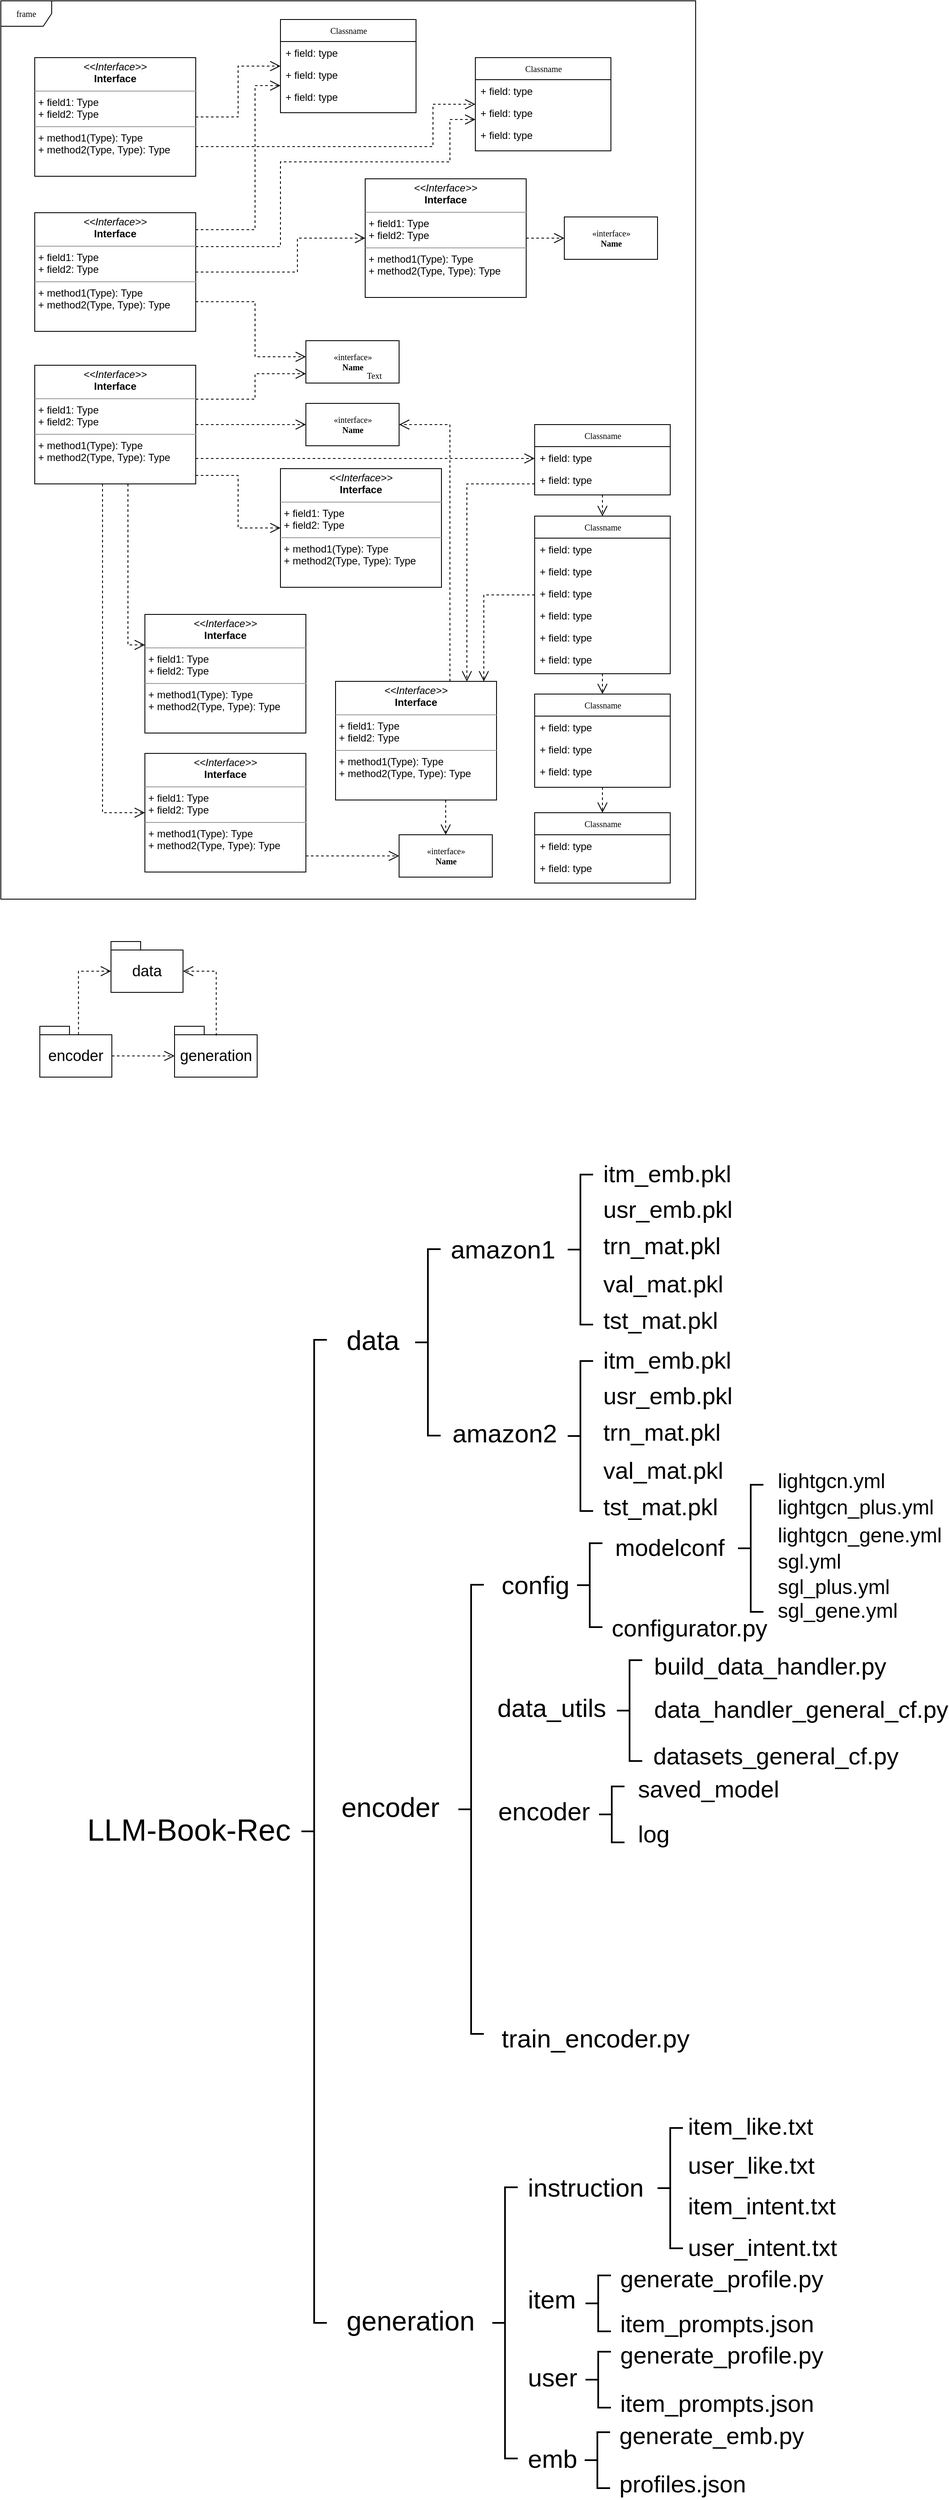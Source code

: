 <mxfile version="24.3.1" type="github">
  <diagram name="Page-1" id="c4acf3e9-155e-7222-9cf6-157b1a14988f">
    <mxGraphModel dx="598" dy="624" grid="1" gridSize="10" guides="1" tooltips="1" connect="1" arrows="1" fold="1" page="1" pageScale="1" pageWidth="3300" pageHeight="4681" background="none" math="0" shadow="0">
      <root>
        <mxCell id="0" />
        <mxCell id="1" parent="0" />
        <mxCell id="17acba5748e5396b-1" value="frame" style="shape=umlFrame;whiteSpace=wrap;html=1;rounded=0;shadow=0;comic=0;labelBackgroundColor=none;strokeWidth=1;fontFamily=Verdana;fontSize=10;align=center;" parent="1" vertex="1">
          <mxGeometry x="20" y="20" width="820" height="1060" as="geometry" />
        </mxCell>
        <mxCell id="5d2195bd80daf111-38" style="edgeStyle=orthogonalEdgeStyle;rounded=0;html=1;dashed=1;labelBackgroundColor=none;startFill=0;endArrow=open;endFill=0;endSize=10;fontFamily=Verdana;fontSize=10;" parent="1" source="17acba5748e5396b-2" target="5d2195bd80daf111-9" edge="1">
          <mxGeometry relative="1" as="geometry">
            <Array as="points">
              <mxPoint x="590" y="721" />
            </Array>
          </mxGeometry>
        </mxCell>
        <mxCell id="5d2195bd80daf111-40" style="edgeStyle=orthogonalEdgeStyle;rounded=0;html=1;dashed=1;labelBackgroundColor=none;startFill=0;endArrow=open;endFill=0;endSize=10;fontFamily=Verdana;fontSize=10;" parent="1" source="17acba5748e5396b-2" target="5d2195bd80daf111-1" edge="1">
          <mxGeometry relative="1" as="geometry">
            <Array as="points" />
          </mxGeometry>
        </mxCell>
        <mxCell id="17acba5748e5396b-2" value="Classname" style="swimlane;html=1;fontStyle=0;childLayout=stackLayout;horizontal=1;startSize=26;fillColor=none;horizontalStack=0;resizeParent=1;resizeLast=0;collapsible=1;marginBottom=0;swimlaneFillColor=#ffffff;rounded=0;shadow=0;comic=0;labelBackgroundColor=none;strokeWidth=1;fontFamily=Verdana;fontSize=10;align=center;" parent="1" vertex="1">
          <mxGeometry x="650" y="628" width="160" height="186" as="geometry" />
        </mxCell>
        <mxCell id="17acba5748e5396b-3" value="+ field: type" style="text;html=1;strokeColor=none;fillColor=none;align=left;verticalAlign=top;spacingLeft=4;spacingRight=4;whiteSpace=wrap;overflow=hidden;rotatable=0;points=[[0,0.5],[1,0.5]];portConstraint=eastwest;" parent="17acba5748e5396b-2" vertex="1">
          <mxGeometry y="26" width="160" height="26" as="geometry" />
        </mxCell>
        <mxCell id="17acba5748e5396b-4" value="+ field: type" style="text;html=1;strokeColor=none;fillColor=none;align=left;verticalAlign=top;spacingLeft=4;spacingRight=4;whiteSpace=wrap;overflow=hidden;rotatable=0;points=[[0,0.5],[1,0.5]];portConstraint=eastwest;" parent="17acba5748e5396b-2" vertex="1">
          <mxGeometry y="52" width="160" height="26" as="geometry" />
        </mxCell>
        <mxCell id="17acba5748e5396b-6" value="+ field: type" style="text;html=1;strokeColor=none;fillColor=none;align=left;verticalAlign=top;spacingLeft=4;spacingRight=4;whiteSpace=wrap;overflow=hidden;rotatable=0;points=[[0,0.5],[1,0.5]];portConstraint=eastwest;" parent="17acba5748e5396b-2" vertex="1">
          <mxGeometry y="78" width="160" height="26" as="geometry" />
        </mxCell>
        <mxCell id="17acba5748e5396b-9" value="+ field: type" style="text;html=1;strokeColor=none;fillColor=none;align=left;verticalAlign=top;spacingLeft=4;spacingRight=4;whiteSpace=wrap;overflow=hidden;rotatable=0;points=[[0,0.5],[1,0.5]];portConstraint=eastwest;" parent="17acba5748e5396b-2" vertex="1">
          <mxGeometry y="104" width="160" height="26" as="geometry" />
        </mxCell>
        <mxCell id="17acba5748e5396b-10" value="+ field: type" style="text;html=1;strokeColor=none;fillColor=none;align=left;verticalAlign=top;spacingLeft=4;spacingRight=4;whiteSpace=wrap;overflow=hidden;rotatable=0;points=[[0,0.5],[1,0.5]];portConstraint=eastwest;" parent="17acba5748e5396b-2" vertex="1">
          <mxGeometry y="130" width="160" height="26" as="geometry" />
        </mxCell>
        <mxCell id="17acba5748e5396b-8" value="+ field: type" style="text;html=1;strokeColor=none;fillColor=none;align=left;verticalAlign=top;spacingLeft=4;spacingRight=4;whiteSpace=wrap;overflow=hidden;rotatable=0;points=[[0,0.5],[1,0.5]];portConstraint=eastwest;" parent="17acba5748e5396b-2" vertex="1">
          <mxGeometry y="156" width="160" height="26" as="geometry" />
        </mxCell>
        <mxCell id="17acba5748e5396b-20" value="Classname" style="swimlane;html=1;fontStyle=0;childLayout=stackLayout;horizontal=1;startSize=26;fillColor=none;horizontalStack=0;resizeParent=1;resizeLast=0;collapsible=1;marginBottom=0;swimlaneFillColor=#ffffff;rounded=0;shadow=0;comic=0;labelBackgroundColor=none;strokeWidth=1;fontFamily=Verdana;fontSize=10;align=center;" parent="1" vertex="1">
          <mxGeometry x="350" y="42" width="160" height="110" as="geometry" />
        </mxCell>
        <mxCell id="17acba5748e5396b-21" value="+ field: type" style="text;html=1;strokeColor=none;fillColor=none;align=left;verticalAlign=top;spacingLeft=4;spacingRight=4;whiteSpace=wrap;overflow=hidden;rotatable=0;points=[[0,0.5],[1,0.5]];portConstraint=eastwest;" parent="17acba5748e5396b-20" vertex="1">
          <mxGeometry y="26" width="160" height="26" as="geometry" />
        </mxCell>
        <mxCell id="17acba5748e5396b-24" value="+ field: type" style="text;html=1;strokeColor=none;fillColor=none;align=left;verticalAlign=top;spacingLeft=4;spacingRight=4;whiteSpace=wrap;overflow=hidden;rotatable=0;points=[[0,0.5],[1,0.5]];portConstraint=eastwest;" parent="17acba5748e5396b-20" vertex="1">
          <mxGeometry y="52" width="160" height="26" as="geometry" />
        </mxCell>
        <mxCell id="17acba5748e5396b-26" value="+ field: type" style="text;html=1;strokeColor=none;fillColor=none;align=left;verticalAlign=top;spacingLeft=4;spacingRight=4;whiteSpace=wrap;overflow=hidden;rotatable=0;points=[[0,0.5],[1,0.5]];portConstraint=eastwest;" parent="17acba5748e5396b-20" vertex="1">
          <mxGeometry y="78" width="160" height="26" as="geometry" />
        </mxCell>
        <mxCell id="17acba5748e5396b-30" value="Classname" style="swimlane;html=1;fontStyle=0;childLayout=stackLayout;horizontal=1;startSize=26;fillColor=none;horizontalStack=0;resizeParent=1;resizeLast=0;collapsible=1;marginBottom=0;swimlaneFillColor=#ffffff;rounded=0;shadow=0;comic=0;labelBackgroundColor=none;strokeWidth=1;fontFamily=Verdana;fontSize=10;align=center;" parent="1" vertex="1">
          <mxGeometry x="580" y="87" width="160" height="110" as="geometry" />
        </mxCell>
        <mxCell id="17acba5748e5396b-31" value="+ field: type" style="text;html=1;strokeColor=none;fillColor=none;align=left;verticalAlign=top;spacingLeft=4;spacingRight=4;whiteSpace=wrap;overflow=hidden;rotatable=0;points=[[0,0.5],[1,0.5]];portConstraint=eastwest;" parent="17acba5748e5396b-30" vertex="1">
          <mxGeometry y="26" width="160" height="26" as="geometry" />
        </mxCell>
        <mxCell id="17acba5748e5396b-32" value="+ field: type" style="text;html=1;strokeColor=none;fillColor=none;align=left;verticalAlign=top;spacingLeft=4;spacingRight=4;whiteSpace=wrap;overflow=hidden;rotatable=0;points=[[0,0.5],[1,0.5]];portConstraint=eastwest;" parent="17acba5748e5396b-30" vertex="1">
          <mxGeometry y="52" width="160" height="26" as="geometry" />
        </mxCell>
        <mxCell id="17acba5748e5396b-33" value="+ field: type" style="text;html=1;strokeColor=none;fillColor=none;align=left;verticalAlign=top;spacingLeft=4;spacingRight=4;whiteSpace=wrap;overflow=hidden;rotatable=0;points=[[0,0.5],[1,0.5]];portConstraint=eastwest;" parent="17acba5748e5396b-30" vertex="1">
          <mxGeometry y="78" width="160" height="26" as="geometry" />
        </mxCell>
        <mxCell id="17acba5748e5396b-44" value="Classname" style="swimlane;html=1;fontStyle=0;childLayout=stackLayout;horizontal=1;startSize=26;fillColor=none;horizontalStack=0;resizeParent=1;resizeLast=0;collapsible=1;marginBottom=0;swimlaneFillColor=#ffffff;rounded=0;shadow=0;comic=0;labelBackgroundColor=none;strokeWidth=1;fontFamily=Verdana;fontSize=10;align=center;" parent="1" vertex="1">
          <mxGeometry x="650" y="978" width="160" height="83" as="geometry" />
        </mxCell>
        <mxCell id="17acba5748e5396b-45" value="+ field: type" style="text;html=1;strokeColor=none;fillColor=none;align=left;verticalAlign=top;spacingLeft=4;spacingRight=4;whiteSpace=wrap;overflow=hidden;rotatable=0;points=[[0,0.5],[1,0.5]];portConstraint=eastwest;" parent="17acba5748e5396b-44" vertex="1">
          <mxGeometry y="26" width="160" height="26" as="geometry" />
        </mxCell>
        <mxCell id="17acba5748e5396b-47" value="+ field: type" style="text;html=1;strokeColor=none;fillColor=none;align=left;verticalAlign=top;spacingLeft=4;spacingRight=4;whiteSpace=wrap;overflow=hidden;rotatable=0;points=[[0,0.5],[1,0.5]];portConstraint=eastwest;" parent="17acba5748e5396b-44" vertex="1">
          <mxGeometry y="52" width="160" height="26" as="geometry" />
        </mxCell>
        <mxCell id="5d2195bd80daf111-39" style="edgeStyle=orthogonalEdgeStyle;rounded=0;html=1;dashed=1;labelBackgroundColor=none;startFill=0;endArrow=open;endFill=0;endSize=10;fontFamily=Verdana;fontSize=10;" parent="1" source="5d2195bd80daf111-1" target="17acba5748e5396b-44" edge="1">
          <mxGeometry relative="1" as="geometry" />
        </mxCell>
        <mxCell id="5d2195bd80daf111-1" value="Classname" style="swimlane;html=1;fontStyle=0;childLayout=stackLayout;horizontal=1;startSize=26;fillColor=none;horizontalStack=0;resizeParent=1;resizeLast=0;collapsible=1;marginBottom=0;swimlaneFillColor=#ffffff;rounded=0;shadow=0;comic=0;labelBackgroundColor=none;strokeWidth=1;fontFamily=Verdana;fontSize=10;align=center;" parent="1" vertex="1">
          <mxGeometry x="650" y="838" width="160" height="110" as="geometry" />
        </mxCell>
        <mxCell id="5d2195bd80daf111-2" value="+ field: type" style="text;html=1;strokeColor=none;fillColor=none;align=left;verticalAlign=top;spacingLeft=4;spacingRight=4;whiteSpace=wrap;overflow=hidden;rotatable=0;points=[[0,0.5],[1,0.5]];portConstraint=eastwest;" parent="5d2195bd80daf111-1" vertex="1">
          <mxGeometry y="26" width="160" height="26" as="geometry" />
        </mxCell>
        <mxCell id="5d2195bd80daf111-3" value="+ field: type" style="text;html=1;strokeColor=none;fillColor=none;align=left;verticalAlign=top;spacingLeft=4;spacingRight=4;whiteSpace=wrap;overflow=hidden;rotatable=0;points=[[0,0.5],[1,0.5]];portConstraint=eastwest;" parent="5d2195bd80daf111-1" vertex="1">
          <mxGeometry y="52" width="160" height="26" as="geometry" />
        </mxCell>
        <mxCell id="5d2195bd80daf111-4" value="+ field: type" style="text;html=1;strokeColor=none;fillColor=none;align=left;verticalAlign=top;spacingLeft=4;spacingRight=4;whiteSpace=wrap;overflow=hidden;rotatable=0;points=[[0,0.5],[1,0.5]];portConstraint=eastwest;" parent="5d2195bd80daf111-1" vertex="1">
          <mxGeometry y="78" width="160" height="26" as="geometry" />
        </mxCell>
        <mxCell id="5d2195bd80daf111-41" style="edgeStyle=orthogonalEdgeStyle;rounded=0;html=1;dashed=1;labelBackgroundColor=none;startFill=0;endArrow=open;endFill=0;endSize=10;fontFamily=Verdana;fontSize=10;" parent="1" source="5d2195bd80daf111-5" target="17acba5748e5396b-2" edge="1">
          <mxGeometry relative="1" as="geometry">
            <Array as="points" />
          </mxGeometry>
        </mxCell>
        <mxCell id="5d2195bd80daf111-5" value="Classname" style="swimlane;html=1;fontStyle=0;childLayout=stackLayout;horizontal=1;startSize=26;fillColor=none;horizontalStack=0;resizeParent=1;resizeLast=0;collapsible=1;marginBottom=0;swimlaneFillColor=#ffffff;rounded=0;shadow=0;comic=0;labelBackgroundColor=none;strokeWidth=1;fontFamily=Verdana;fontSize=10;align=center;" parent="1" vertex="1">
          <mxGeometry x="650" y="520" width="160" height="83" as="geometry" />
        </mxCell>
        <mxCell id="5d2195bd80daf111-6" value="+ field: type" style="text;html=1;strokeColor=none;fillColor=none;align=left;verticalAlign=top;spacingLeft=4;spacingRight=4;whiteSpace=wrap;overflow=hidden;rotatable=0;points=[[0,0.5],[1,0.5]];portConstraint=eastwest;" parent="5d2195bd80daf111-5" vertex="1">
          <mxGeometry y="26" width="160" height="26" as="geometry" />
        </mxCell>
        <mxCell id="5d2195bd80daf111-7" value="+ field: type" style="text;html=1;strokeColor=none;fillColor=none;align=left;verticalAlign=top;spacingLeft=4;spacingRight=4;whiteSpace=wrap;overflow=hidden;rotatable=0;points=[[0,0.5],[1,0.5]];portConstraint=eastwest;" parent="5d2195bd80daf111-5" vertex="1">
          <mxGeometry y="52" width="160" height="26" as="geometry" />
        </mxCell>
        <mxCell id="5d2195bd80daf111-8" value="&amp;laquo;interface&amp;raquo;&lt;br&gt;&lt;b&gt;Name&lt;/b&gt;" style="html=1;rounded=0;shadow=0;comic=0;labelBackgroundColor=none;strokeWidth=1;fontFamily=Verdana;fontSize=10;align=center;" parent="1" vertex="1">
          <mxGeometry x="490" y="1004" width="110" height="50" as="geometry" />
        </mxCell>
        <mxCell id="5d2195bd80daf111-35" style="edgeStyle=orthogonalEdgeStyle;rounded=0;html=1;dashed=1;labelBackgroundColor=none;startFill=0;endArrow=open;endFill=0;endSize=10;fontFamily=Verdana;fontSize=10;" parent="1" source="5d2195bd80daf111-9" target="5d2195bd80daf111-8" edge="1">
          <mxGeometry relative="1" as="geometry">
            <Array as="points">
              <mxPoint x="545" y="970" />
              <mxPoint x="545" y="970" />
            </Array>
          </mxGeometry>
        </mxCell>
        <mxCell id="5d2195bd80daf111-36" style="edgeStyle=orthogonalEdgeStyle;rounded=0;html=1;dashed=1;labelBackgroundColor=none;startFill=0;endArrow=open;endFill=0;endSize=10;fontFamily=Verdana;fontSize=10;" parent="1" source="5d2195bd80daf111-9" target="5d2195bd80daf111-13" edge="1">
          <mxGeometry relative="1" as="geometry">
            <Array as="points">
              <mxPoint x="550" y="520" />
            </Array>
          </mxGeometry>
        </mxCell>
        <mxCell id="5d2195bd80daf111-9" value="&lt;p style=&quot;margin:0px;margin-top:4px;text-align:center;&quot;&gt;&lt;i&gt;&amp;lt;&amp;lt;Interface&amp;gt;&amp;gt;&lt;/i&gt;&lt;br/&gt;&lt;b&gt;Interface&lt;/b&gt;&lt;/p&gt;&lt;hr size=&quot;1&quot;/&gt;&lt;p style=&quot;margin:0px;margin-left:4px;&quot;&gt;+ field1: Type&lt;br/&gt;+ field2: Type&lt;/p&gt;&lt;hr size=&quot;1&quot;/&gt;&lt;p style=&quot;margin:0px;margin-left:4px;&quot;&gt;+ method1(Type): Type&lt;br/&gt;+ method2(Type, Type): Type&lt;/p&gt;" style="verticalAlign=top;align=left;overflow=fill;fontSize=12;fontFamily=Helvetica;html=1;rounded=0;shadow=0;comic=0;labelBackgroundColor=none;strokeWidth=1" parent="1" vertex="1">
          <mxGeometry x="415" y="823" width="190" height="140" as="geometry" />
        </mxCell>
        <mxCell id="5d2195bd80daf111-10" value="&lt;p style=&quot;margin:0px;margin-top:4px;text-align:center;&quot;&gt;&lt;i&gt;&amp;lt;&amp;lt;Interface&amp;gt;&amp;gt;&lt;/i&gt;&lt;br/&gt;&lt;b&gt;Interface&lt;/b&gt;&lt;/p&gt;&lt;hr size=&quot;1&quot;/&gt;&lt;p style=&quot;margin:0px;margin-left:4px;&quot;&gt;+ field1: Type&lt;br/&gt;+ field2: Type&lt;/p&gt;&lt;hr size=&quot;1&quot;/&gt;&lt;p style=&quot;margin:0px;margin-left:4px;&quot;&gt;+ method1(Type): Type&lt;br/&gt;+ method2(Type, Type): Type&lt;/p&gt;" style="verticalAlign=top;align=left;overflow=fill;fontSize=12;fontFamily=Helvetica;html=1;rounded=0;shadow=0;comic=0;labelBackgroundColor=none;strokeWidth=1" parent="1" vertex="1">
          <mxGeometry x="350" y="572" width="190" height="140" as="geometry" />
        </mxCell>
        <mxCell id="5d2195bd80daf111-34" style="edgeStyle=orthogonalEdgeStyle;rounded=0;html=1;dashed=1;labelBackgroundColor=none;startFill=0;endArrow=open;endFill=0;endSize=10;fontFamily=Verdana;fontSize=10;" parent="1" source="5d2195bd80daf111-11" target="5d2195bd80daf111-8" edge="1">
          <mxGeometry relative="1" as="geometry">
            <Array as="points">
              <mxPoint x="410" y="1029" />
              <mxPoint x="410" y="1029" />
            </Array>
          </mxGeometry>
        </mxCell>
        <mxCell id="5d2195bd80daf111-11" value="&lt;p style=&quot;margin:0px;margin-top:4px;text-align:center;&quot;&gt;&lt;i&gt;&amp;lt;&amp;lt;Interface&amp;gt;&amp;gt;&lt;/i&gt;&lt;br/&gt;&lt;b&gt;Interface&lt;/b&gt;&lt;/p&gt;&lt;hr size=&quot;1&quot;/&gt;&lt;p style=&quot;margin:0px;margin-left:4px;&quot;&gt;+ field1: Type&lt;br/&gt;+ field2: Type&lt;/p&gt;&lt;hr size=&quot;1&quot;/&gt;&lt;p style=&quot;margin:0px;margin-left:4px;&quot;&gt;+ method1(Type): Type&lt;br/&gt;+ method2(Type, Type): Type&lt;/p&gt;" style="verticalAlign=top;align=left;overflow=fill;fontSize=12;fontFamily=Helvetica;html=1;rounded=0;shadow=0;comic=0;labelBackgroundColor=none;strokeWidth=1" parent="1" vertex="1">
          <mxGeometry x="190" y="908" width="190" height="140" as="geometry" />
        </mxCell>
        <mxCell id="5d2195bd80daf111-12" value="&lt;p style=&quot;margin:0px;margin-top:4px;text-align:center;&quot;&gt;&lt;i&gt;&amp;lt;&amp;lt;Interface&amp;gt;&amp;gt;&lt;/i&gt;&lt;br/&gt;&lt;b&gt;Interface&lt;/b&gt;&lt;/p&gt;&lt;hr size=&quot;1&quot;/&gt;&lt;p style=&quot;margin:0px;margin-left:4px;&quot;&gt;+ field1: Type&lt;br/&gt;+ field2: Type&lt;/p&gt;&lt;hr size=&quot;1&quot;/&gt;&lt;p style=&quot;margin:0px;margin-left:4px;&quot;&gt;+ method1(Type): Type&lt;br/&gt;+ method2(Type, Type): Type&lt;/p&gt;" style="verticalAlign=top;align=left;overflow=fill;fontSize=12;fontFamily=Helvetica;html=1;rounded=0;shadow=0;comic=0;labelBackgroundColor=none;strokeWidth=1" parent="1" vertex="1">
          <mxGeometry x="190" y="744" width="190" height="140" as="geometry" />
        </mxCell>
        <mxCell id="5d2195bd80daf111-13" value="&amp;laquo;interface&amp;raquo;&lt;br&gt;&lt;b&gt;Name&lt;/b&gt;" style="html=1;rounded=0;shadow=0;comic=0;labelBackgroundColor=none;strokeWidth=1;fontFamily=Verdana;fontSize=10;align=center;" parent="1" vertex="1">
          <mxGeometry x="380" y="495" width="110" height="50" as="geometry" />
        </mxCell>
        <mxCell id="5d2195bd80daf111-14" value="&amp;laquo;interface&amp;raquo;&lt;br&gt;&lt;b&gt;Name&lt;/b&gt;" style="html=1;rounded=0;shadow=0;comic=0;labelBackgroundColor=none;strokeWidth=1;fontFamily=Verdana;fontSize=10;align=center;" parent="1" vertex="1">
          <mxGeometry x="380" y="421" width="110" height="50" as="geometry" />
        </mxCell>
        <mxCell id="5d2195bd80daf111-26" style="edgeStyle=orthogonalEdgeStyle;rounded=0;html=1;dashed=1;labelBackgroundColor=none;startFill=0;endArrow=open;endFill=0;endSize=10;fontFamily=Verdana;fontSize=10;" parent="1" source="5d2195bd80daf111-15" target="5d2195bd80daf111-17" edge="1">
          <mxGeometry relative="1" as="geometry">
            <Array as="points" />
          </mxGeometry>
        </mxCell>
        <mxCell id="5d2195bd80daf111-15" value="&lt;p style=&quot;margin:0px;margin-top:4px;text-align:center;&quot;&gt;&lt;i&gt;&amp;lt;&amp;lt;Interface&amp;gt;&amp;gt;&lt;/i&gt;&lt;br/&gt;&lt;b&gt;Interface&lt;/b&gt;&lt;/p&gt;&lt;hr size=&quot;1&quot;/&gt;&lt;p style=&quot;margin:0px;margin-left:4px;&quot;&gt;+ field1: Type&lt;br/&gt;+ field2: Type&lt;/p&gt;&lt;hr size=&quot;1&quot;/&gt;&lt;p style=&quot;margin:0px;margin-left:4px;&quot;&gt;+ method1(Type): Type&lt;br/&gt;+ method2(Type, Type): Type&lt;/p&gt;" style="verticalAlign=top;align=left;overflow=fill;fontSize=12;fontFamily=Helvetica;html=1;rounded=0;shadow=0;comic=0;labelBackgroundColor=none;strokeWidth=1" parent="1" vertex="1">
          <mxGeometry x="450" y="230" width="190" height="140" as="geometry" />
        </mxCell>
        <mxCell id="5d2195bd80daf111-16" value="Text" style="text;html=1;resizable=0;points=[];autosize=1;align=left;verticalAlign=top;spacingTop=-4;fontSize=10;fontFamily=Verdana;fontColor=#000000;" parent="1" vertex="1">
          <mxGeometry x="450" y="454" width="40" height="10" as="geometry" />
        </mxCell>
        <mxCell id="5d2195bd80daf111-17" value="&amp;laquo;interface&amp;raquo;&lt;br&gt;&lt;b&gt;Name&lt;/b&gt;" style="html=1;rounded=0;shadow=0;comic=0;labelBackgroundColor=none;strokeWidth=1;fontFamily=Verdana;fontSize=10;align=center;" parent="1" vertex="1">
          <mxGeometry x="685" y="275" width="110" height="50" as="geometry" />
        </mxCell>
        <mxCell id="5d2195bd80daf111-21" style="edgeStyle=orthogonalEdgeStyle;rounded=0;html=1;labelBackgroundColor=none;startFill=0;endArrow=open;endFill=0;endSize=10;fontFamily=Verdana;fontSize=10;dashed=1;" parent="1" source="5d2195bd80daf111-18" target="17acba5748e5396b-20" edge="1">
          <mxGeometry relative="1" as="geometry" />
        </mxCell>
        <mxCell id="5d2195bd80daf111-22" style="edgeStyle=orthogonalEdgeStyle;rounded=0;html=1;exitX=1;exitY=0.75;dashed=1;labelBackgroundColor=none;startFill=0;endArrow=open;endFill=0;endSize=10;fontFamily=Verdana;fontSize=10;" parent="1" source="5d2195bd80daf111-18" target="17acba5748e5396b-30" edge="1">
          <mxGeometry relative="1" as="geometry">
            <Array as="points">
              <mxPoint x="530" y="192" />
              <mxPoint x="530" y="142" />
            </Array>
          </mxGeometry>
        </mxCell>
        <mxCell id="5d2195bd80daf111-18" value="&lt;p style=&quot;margin:0px;margin-top:4px;text-align:center;&quot;&gt;&lt;i&gt;&amp;lt;&amp;lt;Interface&amp;gt;&amp;gt;&lt;/i&gt;&lt;br/&gt;&lt;b&gt;Interface&lt;/b&gt;&lt;/p&gt;&lt;hr size=&quot;1&quot;/&gt;&lt;p style=&quot;margin:0px;margin-left:4px;&quot;&gt;+ field1: Type&lt;br/&gt;+ field2: Type&lt;/p&gt;&lt;hr size=&quot;1&quot;/&gt;&lt;p style=&quot;margin:0px;margin-left:4px;&quot;&gt;+ method1(Type): Type&lt;br/&gt;+ method2(Type, Type): Type&lt;/p&gt;" style="verticalAlign=top;align=left;overflow=fill;fontSize=12;fontFamily=Helvetica;html=1;rounded=0;shadow=0;comic=0;labelBackgroundColor=none;strokeWidth=1" parent="1" vertex="1">
          <mxGeometry x="60" y="87" width="190" height="140" as="geometry" />
        </mxCell>
        <mxCell id="5d2195bd80daf111-23" style="edgeStyle=orthogonalEdgeStyle;rounded=0;html=1;dashed=1;labelBackgroundColor=none;startFill=0;endArrow=open;endFill=0;endSize=10;fontFamily=Verdana;fontSize=10;" parent="1" source="5d2195bd80daf111-19" target="17acba5748e5396b-20" edge="1">
          <mxGeometry relative="1" as="geometry">
            <Array as="points">
              <mxPoint x="320" y="290" />
              <mxPoint x="320" y="120" />
            </Array>
          </mxGeometry>
        </mxCell>
        <mxCell id="5d2195bd80daf111-24" style="edgeStyle=orthogonalEdgeStyle;rounded=0;html=1;dashed=1;labelBackgroundColor=none;startFill=0;endArrow=open;endFill=0;endSize=10;fontFamily=Verdana;fontSize=10;" parent="1" source="5d2195bd80daf111-19" target="17acba5748e5396b-30" edge="1">
          <mxGeometry relative="1" as="geometry">
            <Array as="points">
              <mxPoint x="350" y="310" />
              <mxPoint x="350" y="210" />
              <mxPoint x="550" y="210" />
              <mxPoint x="550" y="160" />
            </Array>
          </mxGeometry>
        </mxCell>
        <mxCell id="5d2195bd80daf111-25" style="edgeStyle=orthogonalEdgeStyle;rounded=0;html=1;dashed=1;labelBackgroundColor=none;startFill=0;endArrow=open;endFill=0;endSize=10;fontFamily=Verdana;fontSize=10;" parent="1" source="5d2195bd80daf111-19" target="5d2195bd80daf111-15" edge="1">
          <mxGeometry relative="1" as="geometry">
            <Array as="points">
              <mxPoint x="370" y="340" />
              <mxPoint x="370" y="300" />
            </Array>
          </mxGeometry>
        </mxCell>
        <mxCell id="5d2195bd80daf111-27" style="edgeStyle=orthogonalEdgeStyle;rounded=0;html=1;exitX=1;exitY=0.75;dashed=1;labelBackgroundColor=none;startFill=0;endArrow=open;endFill=0;endSize=10;fontFamily=Verdana;fontSize=10;" parent="1" source="5d2195bd80daf111-19" target="5d2195bd80daf111-14" edge="1">
          <mxGeometry relative="1" as="geometry">
            <Array as="points">
              <mxPoint x="320" y="375" />
              <mxPoint x="320" y="440" />
            </Array>
          </mxGeometry>
        </mxCell>
        <mxCell id="5d2195bd80daf111-19" value="&lt;p style=&quot;margin:0px;margin-top:4px;text-align:center;&quot;&gt;&lt;i&gt;&amp;lt;&amp;lt;Interface&amp;gt;&amp;gt;&lt;/i&gt;&lt;br/&gt;&lt;b&gt;Interface&lt;/b&gt;&lt;/p&gt;&lt;hr size=&quot;1&quot;/&gt;&lt;p style=&quot;margin:0px;margin-left:4px;&quot;&gt;+ field1: Type&lt;br/&gt;+ field2: Type&lt;/p&gt;&lt;hr size=&quot;1&quot;/&gt;&lt;p style=&quot;margin:0px;margin-left:4px;&quot;&gt;+ method1(Type): Type&lt;br/&gt;+ method2(Type, Type): Type&lt;/p&gt;" style="verticalAlign=top;align=left;overflow=fill;fontSize=12;fontFamily=Helvetica;html=1;rounded=0;shadow=0;comic=0;labelBackgroundColor=none;strokeWidth=1" parent="1" vertex="1">
          <mxGeometry x="60" y="270" width="190" height="140" as="geometry" />
        </mxCell>
        <mxCell id="5d2195bd80daf111-28" style="edgeStyle=orthogonalEdgeStyle;rounded=0;html=1;dashed=1;labelBackgroundColor=none;startFill=0;endArrow=open;endFill=0;endSize=10;fontFamily=Verdana;fontSize=10;" parent="1" source="5d2195bd80daf111-20" target="5d2195bd80daf111-14" edge="1">
          <mxGeometry relative="1" as="geometry">
            <Array as="points">
              <mxPoint x="320" y="490" />
              <mxPoint x="320" y="460" />
            </Array>
          </mxGeometry>
        </mxCell>
        <mxCell id="5d2195bd80daf111-29" style="edgeStyle=orthogonalEdgeStyle;rounded=0;html=1;dashed=1;labelBackgroundColor=none;startFill=0;endArrow=open;endFill=0;endSize=10;fontFamily=Verdana;fontSize=10;" parent="1" source="5d2195bd80daf111-20" target="5d2195bd80daf111-13" edge="1">
          <mxGeometry relative="1" as="geometry" />
        </mxCell>
        <mxCell id="5d2195bd80daf111-30" style="edgeStyle=orthogonalEdgeStyle;rounded=0;html=1;dashed=1;labelBackgroundColor=none;startFill=0;endArrow=open;endFill=0;endSize=10;fontFamily=Verdana;fontSize=10;" parent="1" source="5d2195bd80daf111-20" target="5d2195bd80daf111-10" edge="1">
          <mxGeometry relative="1" as="geometry">
            <Array as="points">
              <mxPoint x="300" y="580" />
              <mxPoint x="300" y="642" />
            </Array>
          </mxGeometry>
        </mxCell>
        <mxCell id="5d2195bd80daf111-31" style="edgeStyle=orthogonalEdgeStyle;rounded=0;html=1;dashed=1;labelBackgroundColor=none;startFill=0;endArrow=open;endFill=0;endSize=10;fontFamily=Verdana;fontSize=10;" parent="1" source="5d2195bd80daf111-20" target="5d2195bd80daf111-5" edge="1">
          <mxGeometry relative="1" as="geometry">
            <Array as="points">
              <mxPoint x="350" y="560" />
              <mxPoint x="350" y="560" />
            </Array>
          </mxGeometry>
        </mxCell>
        <mxCell id="5d2195bd80daf111-32" style="edgeStyle=orthogonalEdgeStyle;rounded=0;html=1;dashed=1;labelBackgroundColor=none;startFill=0;endArrow=open;endFill=0;endSize=10;fontFamily=Verdana;fontSize=10;" parent="1" source="5d2195bd80daf111-20" target="5d2195bd80daf111-12" edge="1">
          <mxGeometry relative="1" as="geometry">
            <Array as="points">
              <mxPoint x="170" y="780" />
            </Array>
          </mxGeometry>
        </mxCell>
        <mxCell id="5d2195bd80daf111-33" style="edgeStyle=orthogonalEdgeStyle;rounded=0;html=1;dashed=1;labelBackgroundColor=none;startFill=0;endArrow=open;endFill=0;endSize=10;fontFamily=Verdana;fontSize=10;" parent="1" source="5d2195bd80daf111-20" target="5d2195bd80daf111-11" edge="1">
          <mxGeometry relative="1" as="geometry">
            <Array as="points">
              <mxPoint x="140" y="978" />
            </Array>
          </mxGeometry>
        </mxCell>
        <mxCell id="5d2195bd80daf111-20" value="&lt;p style=&quot;margin:0px;margin-top:4px;text-align:center;&quot;&gt;&lt;i&gt;&amp;lt;&amp;lt;Interface&amp;gt;&amp;gt;&lt;/i&gt;&lt;br/&gt;&lt;b&gt;Interface&lt;/b&gt;&lt;/p&gt;&lt;hr size=&quot;1&quot;/&gt;&lt;p style=&quot;margin:0px;margin-left:4px;&quot;&gt;+ field1: Type&lt;br/&gt;+ field2: Type&lt;/p&gt;&lt;hr size=&quot;1&quot;/&gt;&lt;p style=&quot;margin:0px;margin-left:4px;&quot;&gt;+ method1(Type): Type&lt;br/&gt;+ method2(Type, Type): Type&lt;/p&gt;" style="verticalAlign=top;align=left;overflow=fill;fontSize=12;fontFamily=Helvetica;html=1;rounded=0;shadow=0;comic=0;labelBackgroundColor=none;strokeWidth=1" parent="1" vertex="1">
          <mxGeometry x="60" y="450" width="190" height="140" as="geometry" />
        </mxCell>
        <mxCell id="5d2195bd80daf111-37" style="edgeStyle=orthogonalEdgeStyle;rounded=0;html=1;dashed=1;labelBackgroundColor=none;startFill=0;endArrow=open;endFill=0;endSize=10;fontFamily=Verdana;fontSize=10;" parent="1" source="5d2195bd80daf111-5" target="5d2195bd80daf111-9" edge="1">
          <mxGeometry relative="1" as="geometry">
            <Array as="points">
              <mxPoint x="570" y="590" />
            </Array>
          </mxGeometry>
        </mxCell>
        <mxCell id="P-ULubcE5gWz9ip9gADt-2" value="&lt;font style=&quot;font-weight: normal; font-size: 18px;&quot;&gt;data&lt;/font&gt;" style="shape=folder;fontStyle=1;spacingTop=10;tabWidth=35;tabHeight=10;tabPosition=left;html=1;whiteSpace=wrap;" parent="1" vertex="1">
          <mxGeometry x="150" y="1130" width="85" height="60" as="geometry" />
        </mxCell>
        <mxCell id="P-ULubcE5gWz9ip9gADt-3" value="&lt;font style=&quot;font-weight: normal; font-size: 18px;&quot;&gt;encoder&lt;/font&gt;" style="shape=folder;fontStyle=1;spacingTop=10;tabWidth=35;tabHeight=10;tabPosition=left;html=1;whiteSpace=wrap;" parent="1" vertex="1">
          <mxGeometry x="66" y="1230" width="85" height="60" as="geometry" />
        </mxCell>
        <mxCell id="P-ULubcE5gWz9ip9gADt-4" value="&lt;font style=&quot;font-weight: normal; font-size: 18px;&quot;&gt;generation&lt;/font&gt;" style="shape=folder;fontStyle=1;spacingTop=10;tabWidth=35;tabHeight=10;tabPosition=left;html=1;whiteSpace=wrap;" parent="1" vertex="1">
          <mxGeometry x="225" y="1230" width="97.5" height="60" as="geometry" />
        </mxCell>
        <mxCell id="P-ULubcE5gWz9ip9gADt-5" style="edgeStyle=orthogonalEdgeStyle;rounded=0;html=1;dashed=1;labelBackgroundColor=none;startFill=0;endArrow=open;endFill=0;endSize=10;fontFamily=Verdana;fontSize=10;entryX=0;entryY=0;entryDx=85;entryDy=35;entryPerimeter=0;exitX=0.505;exitY=0.181;exitDx=0;exitDy=0;exitPerimeter=0;" parent="1" source="P-ULubcE5gWz9ip9gADt-4" target="P-ULubcE5gWz9ip9gADt-2" edge="1">
          <mxGeometry relative="1" as="geometry">
            <mxPoint x="279.65" y="1155.22" as="sourcePoint" />
            <mxPoint x="322.495" y="1230" as="targetPoint" />
          </mxGeometry>
        </mxCell>
        <mxCell id="P-ULubcE5gWz9ip9gADt-6" style="edgeStyle=orthogonalEdgeStyle;rounded=0;html=1;dashed=1;labelBackgroundColor=none;startFill=0;endArrow=open;endFill=0;endSize=10;fontFamily=Verdana;fontSize=10;entryX=0;entryY=0;entryDx=0;entryDy=35;entryPerimeter=0;exitX=0.537;exitY=0.163;exitDx=0;exitDy=0;exitPerimeter=0;" parent="1" source="P-ULubcE5gWz9ip9gADt-3" target="P-ULubcE5gWz9ip9gADt-2" edge="1">
          <mxGeometry relative="1" as="geometry">
            <mxPoint x="105" y="1206" as="sourcePoint" />
            <mxPoint x="66" y="1130" as="targetPoint" />
          </mxGeometry>
        </mxCell>
        <mxCell id="P-ULubcE5gWz9ip9gADt-7" style="edgeStyle=orthogonalEdgeStyle;rounded=0;html=1;dashed=1;labelBackgroundColor=none;startFill=0;endArrow=open;endFill=0;endSize=10;fontFamily=Verdana;fontSize=10;entryX=0;entryY=0;entryDx=0;entryDy=35;entryPerimeter=0;exitX=0;exitY=0;exitDx=85;exitDy=35;exitPerimeter=0;" parent="1" source="P-ULubcE5gWz9ip9gADt-3" target="P-ULubcE5gWz9ip9gADt-4" edge="1">
          <mxGeometry relative="1" as="geometry">
            <mxPoint x="179" y="1376" as="sourcePoint" />
            <mxPoint x="140" y="1300" as="targetPoint" />
          </mxGeometry>
        </mxCell>
        <mxCell id="P-ULubcE5gWz9ip9gADt-9" value="" style="strokeWidth=2;html=1;shape=mxgraph.flowchart.annotation_2;align=left;labelPosition=right;pointerEvents=1;" parent="1" vertex="1">
          <mxGeometry x="374.75" y="1600" width="30" height="1160" as="geometry" />
        </mxCell>
        <mxCell id="P-ULubcE5gWz9ip9gADt-10" value="&lt;span data-slate-fragment=&quot;JTVCJTdCJTIydHlwZSUyMiUzQSUyMnBhcmFncmFwaCUyMiUyQyUyMmNoaWxkcmVuJTIyJTNBJTVCJTdCJTIyaWQlMjIlM0ElMjJ4QnZMUVFENXZWJTIyJTJDJTIycGFyYUlkeCUyMiUzQTAlMkMlMjJzcmMlMjIlM0ElMjJMTE0tQm9vay1SZWMlMjIlMkMlMjJkc3QlMjIlM0ElMjJMTE0lRTglQjQlQTYlRTclQjAlQkYlRTglQUUlQjAlRTUlQkQlOTUlMjIlMkMlMjJtZXRhZGF0YSUyMiUzQSUyMiUyMiUyQyUyMm1ldGFEYXRhJTIyJTNBJTVCJTVEJTJDJTIydGV4dCUyMiUzQSUyMkxMTS1Cb29rLVJlYyUyMiU3RCU1RCU3RCU1RA==&quot; style=&quot;white-space: pre;&quot;&gt;&lt;font style=&quot;font-size: 36px;&quot;&gt;LLM-Book-Rec&lt;/font&gt;&lt;/span&gt;" style="text;whiteSpace=wrap;html=1;fontSize=16;" parent="1" vertex="1">
          <mxGeometry x="120" y="2150" width="100" height="34" as="geometry" />
        </mxCell>
        <mxCell id="JHEsMAndsTfSPYdG0shF-2" value="&lt;span data-slate-fragment=&quot;JTVCJTdCJTIydHlwZSUyMiUzQSUyMnBhcmFncmFwaCUyMiUyQyUyMmNoaWxkcmVuJTIyJTNBJTVCJTdCJTIyaWQlMjIlM0ElMjJ4QnZMUVFENXZWJTIyJTJDJTIycGFyYUlkeCUyMiUzQTAlMkMlMjJzcmMlMjIlM0ElMjJMTE0tQm9vay1SZWMlMjIlMkMlMjJkc3QlMjIlM0ElMjJMTE0lRTglQjQlQTYlRTclQjAlQkYlRTglQUUlQjAlRTUlQkQlOTUlMjIlMkMlMjJtZXRhZGF0YSUyMiUzQSUyMiUyMiUyQyUyMm1ldGFEYXRhJTIyJTNBJTVCJTVEJTJDJTIydGV4dCUyMiUzQSUyMkxMTS1Cb29rLVJlYyUyMiU3RCU1RCU3RCU1RA==&quot; style=&quot;white-space: pre;&quot;&gt;&lt;font style=&quot;font-size: 32px;&quot;&gt;data&lt;/font&gt;&lt;/span&gt;" style="text;whiteSpace=wrap;html=1;fontSize=16;" parent="1" vertex="1">
          <mxGeometry x="426" y="1575" width="100" height="24" as="geometry" />
        </mxCell>
        <mxCell id="JHEsMAndsTfSPYdG0shF-3" value="&lt;span style=&quot;font-size: 32px; white-space: pre;&quot;&gt;encoder&lt;/span&gt;" style="text;whiteSpace=wrap;html=1;fontSize=16;" parent="1" vertex="1">
          <mxGeometry x="420" y="2126" width="100" height="24" as="geometry" />
        </mxCell>
        <mxCell id="JHEsMAndsTfSPYdG0shF-4" value="&lt;span data-slate-fragment=&quot;JTVCJTdCJTIydHlwZSUyMiUzQSUyMnBhcmFncmFwaCUyMiUyQyUyMmNoaWxkcmVuJTIyJTNBJTVCJTdCJTIyaWQlMjIlM0ElMjJ4QnZMUVFENXZWJTIyJTJDJTIycGFyYUlkeCUyMiUzQTAlMkMlMjJzcmMlMjIlM0ElMjJMTE0tQm9vay1SZWMlMjIlMkMlMjJkc3QlMjIlM0ElMjJMTE0lRTglQjQlQTYlRTclQjAlQkYlRTglQUUlQjAlRTUlQkQlOTUlMjIlMkMlMjJtZXRhZGF0YSUyMiUzQSUyMiUyMiUyQyUyMm1ldGFEYXRhJTIyJTNBJTVCJTVEJTJDJTIydGV4dCUyMiUzQSUyMkxMTS1Cb29rLVJlYyUyMiU3RCU1RCU3RCU1RA==&quot; style=&quot;white-space: pre;&quot;&gt;&lt;font style=&quot;font-size: 32px;&quot;&gt;generation&lt;/font&gt;&lt;/span&gt;" style="text;whiteSpace=wrap;html=1;fontSize=16;" parent="1" vertex="1">
          <mxGeometry x="426" y="2732" width="100" height="24" as="geometry" />
        </mxCell>
        <mxCell id="JHEsMAndsTfSPYdG0shF-5" value="" style="strokeWidth=2;html=1;shape=mxgraph.flowchart.annotation_2;align=left;labelPosition=right;pointerEvents=1;" parent="1" vertex="1">
          <mxGeometry x="509" y="1493" width="30" height="220" as="geometry" />
        </mxCell>
        <mxCell id="JHEsMAndsTfSPYdG0shF-9" value="&lt;span data-slate-fragment=&quot;JTVCJTdCJTIydHlwZSUyMiUzQSUyMnBhcmFncmFwaCUyMiUyQyUyMmNoaWxkcmVuJTIyJTNBJTVCJTdCJTIyaWQlMjIlM0ElMjJ4QnZMUVFENXZWJTIyJTJDJTIycGFyYUlkeCUyMiUzQTAlMkMlMjJzcmMlMjIlM0ElMjJMTE0tQm9vay1SZWMlMjIlMkMlMjJkc3QlMjIlM0ElMjJMTE0lRTglQjQlQTYlRTclQjAlQkYlRTglQUUlQjAlRTUlQkQlOTUlMjIlMkMlMjJtZXRhZGF0YSUyMiUzQSUyMiUyMiUyQyUyMm1ldGFEYXRhJTIyJTNBJTVCJTVEJTJDJTIydGV4dCUyMiUzQSUyMkxMTS1Cb29rLVJlYyUyMiU3RCU1RCU3RCU1RA==&quot; style=&quot;white-space: pre;&quot;&gt;&lt;font style=&quot;font-size: 30px;&quot;&gt;amazon2&lt;/font&gt;&lt;/span&gt;" style="text;whiteSpace=wrap;html=1;fontSize=16;" parent="1" vertex="1">
          <mxGeometry x="551" y="1686" width="100" height="24" as="geometry" />
        </mxCell>
        <mxCell id="JHEsMAndsTfSPYdG0shF-10" value="&lt;span data-slate-fragment=&quot;JTVCJTdCJTIydHlwZSUyMiUzQSUyMnBhcmFncmFwaCUyMiUyQyUyMmNoaWxkcmVuJTIyJTNBJTVCJTdCJTIyaWQlMjIlM0ElMjJ4QnZMUVFENXZWJTIyJTJDJTIycGFyYUlkeCUyMiUzQTAlMkMlMjJzcmMlMjIlM0ElMjJMTE0tQm9vay1SZWMlMjIlMkMlMjJkc3QlMjIlM0ElMjJMTE0lRTglQjQlQTYlRTclQjAlQkYlRTglQUUlQjAlRTUlQkQlOTUlMjIlMkMlMjJtZXRhZGF0YSUyMiUzQSUyMiUyMiUyQyUyMm1ldGFEYXRhJTIyJTNBJTVCJTVEJTJDJTIydGV4dCUyMiUzQSUyMkxMTS1Cb29rLVJlYyUyMiU3RCU1RCU3RCU1RA==&quot; style=&quot;white-space: pre;&quot;&gt;&lt;font style=&quot;font-size: 30px;&quot;&gt;amazon1&lt;/font&gt;&lt;/span&gt;" style="text;whiteSpace=wrap;html=1;fontSize=16;" parent="1" vertex="1">
          <mxGeometry x="549" y="1469" width="100" height="24" as="geometry" />
        </mxCell>
        <mxCell id="JHEsMAndsTfSPYdG0shF-11" value="" style="strokeWidth=2;html=1;shape=mxgraph.flowchart.annotation_2;align=left;labelPosition=right;pointerEvents=1;" parent="1" vertex="1">
          <mxGeometry x="689" y="1405" width="30" height="177" as="geometry" />
        </mxCell>
        <mxCell id="JHEsMAndsTfSPYdG0shF-12" value="&lt;span data-slate-fragment=&quot;JTVCJTdCJTIydHlwZSUyMiUzQSUyMnBhcmFncmFwaCUyMiUyQyUyMmNoaWxkcmVuJTIyJTNBJTVCJTdCJTIyaWQlMjIlM0ElMjJ4QnZMUVFENXZWJTIyJTJDJTIycGFyYUlkeCUyMiUzQTAlMkMlMjJzcmMlMjIlM0ElMjJMTE0tQm9vay1SZWMlMjIlMkMlMjJkc3QlMjIlM0ElMjJMTE0lRTglQjQlQTYlRTclQjAlQkYlRTglQUUlQjAlRTUlQkQlOTUlMjIlMkMlMjJtZXRhZGF0YSUyMiUzQSUyMiUyMiUyQyUyMm1ldGFEYXRhJTIyJTNBJTVCJTVEJTJDJTIydGV4dCUyMiUzQSUyMkxMTS1Cb29rLVJlYyUyMiU3RCU1RCU3RCU1RA==&quot; style=&quot;white-space: pre;&quot;&gt;&lt;font style=&quot;font-size: 28px;&quot;&gt;itm_emb.pkl&lt;/font&gt;&lt;/span&gt;" style="text;whiteSpace=wrap;html=1;fontSize=16;" parent="1" vertex="1">
          <mxGeometry x="729" y="1381" width="100" height="24" as="geometry" />
        </mxCell>
        <mxCell id="JHEsMAndsTfSPYdG0shF-13" value="&lt;span data-slate-fragment=&quot;JTVCJTdCJTIydHlwZSUyMiUzQSUyMnBhcmFncmFwaCUyMiUyQyUyMmNoaWxkcmVuJTIyJTNBJTVCJTdCJTIyaWQlMjIlM0ElMjJ4QnZMUVFENXZWJTIyJTJDJTIycGFyYUlkeCUyMiUzQTAlMkMlMjJzcmMlMjIlM0ElMjJMTE0tQm9vay1SZWMlMjIlMkMlMjJkc3QlMjIlM0ElMjJMTE0lRTglQjQlQTYlRTclQjAlQkYlRTglQUUlQjAlRTUlQkQlOTUlMjIlMkMlMjJtZXRhZGF0YSUyMiUzQSUyMiUyMiUyQyUyMm1ldGFEYXRhJTIyJTNBJTVCJTVEJTJDJTIydGV4dCUyMiUzQSUyMkxMTS1Cb29rLVJlYyUyMiU3RCU1RCU3RCU1RA==&quot; style=&quot;white-space: pre;&quot;&gt;&lt;font style=&quot;font-size: 28px;&quot;&gt;usr_emb.pkl&lt;/font&gt;&lt;/span&gt;" style="text;whiteSpace=wrap;html=1;fontSize=16;" parent="1" vertex="1">
          <mxGeometry x="729" y="1423" width="100" height="24" as="geometry" />
        </mxCell>
        <mxCell id="JHEsMAndsTfSPYdG0shF-14" value="&lt;span data-slate-fragment=&quot;JTVCJTdCJTIydHlwZSUyMiUzQSUyMnBhcmFncmFwaCUyMiUyQyUyMmNoaWxkcmVuJTIyJTNBJTVCJTdCJTIyaWQlMjIlM0ElMjJ4QnZMUVFENXZWJTIyJTJDJTIycGFyYUlkeCUyMiUzQTAlMkMlMjJzcmMlMjIlM0ElMjJMTE0tQm9vay1SZWMlMjIlMkMlMjJkc3QlMjIlM0ElMjJMTE0lRTglQjQlQTYlRTclQjAlQkYlRTglQUUlQjAlRTUlQkQlOTUlMjIlMkMlMjJtZXRhZGF0YSUyMiUzQSUyMiUyMiUyQyUyMm1ldGFEYXRhJTIyJTNBJTVCJTVEJTJDJTIydGV4dCUyMiUzQSUyMkxMTS1Cb29rLVJlYyUyMiU3RCU1RCU3RCU1RA==&quot; style=&quot;white-space: pre;&quot;&gt;&lt;font style=&quot;font-size: 28px;&quot;&gt;trn_mat.pkl&lt;/font&gt;&lt;/span&gt;" style="text;whiteSpace=wrap;html=1;fontSize=16;" parent="1" vertex="1">
          <mxGeometry x="729" y="1466" width="100" height="24" as="geometry" />
        </mxCell>
        <mxCell id="JHEsMAndsTfSPYdG0shF-15" value="&lt;span data-slate-fragment=&quot;JTVCJTdCJTIydHlwZSUyMiUzQSUyMnBhcmFncmFwaCUyMiUyQyUyMmNoaWxkcmVuJTIyJTNBJTVCJTdCJTIyaWQlMjIlM0ElMjJ4QnZMUVFENXZWJTIyJTJDJTIycGFyYUlkeCUyMiUzQTAlMkMlMjJzcmMlMjIlM0ElMjJMTE0tQm9vay1SZWMlMjIlMkMlMjJkc3QlMjIlM0ElMjJMTE0lRTglQjQlQTYlRTclQjAlQkYlRTglQUUlQjAlRTUlQkQlOTUlMjIlMkMlMjJtZXRhZGF0YSUyMiUzQSUyMiUyMiUyQyUyMm1ldGFEYXRhJTIyJTNBJTVCJTVEJTJDJTIydGV4dCUyMiUzQSUyMkxMTS1Cb29rLVJlYyUyMiU3RCU1RCU3RCU1RA==&quot; style=&quot;white-space: pre;&quot;&gt;&lt;font style=&quot;font-size: 28px;&quot;&gt;val_mat.pkl&lt;/font&gt;&lt;/span&gt;" style="text;whiteSpace=wrap;html=1;fontSize=16;" parent="1" vertex="1">
          <mxGeometry x="729" y="1511" width="100" height="24" as="geometry" />
        </mxCell>
        <mxCell id="JHEsMAndsTfSPYdG0shF-16" value="&lt;span data-slate-fragment=&quot;JTVCJTdCJTIydHlwZSUyMiUzQSUyMnBhcmFncmFwaCUyMiUyQyUyMmNoaWxkcmVuJTIyJTNBJTVCJTdCJTIyaWQlMjIlM0ElMjJ4QnZMUVFENXZWJTIyJTJDJTIycGFyYUlkeCUyMiUzQTAlMkMlMjJzcmMlMjIlM0ElMjJMTE0tQm9vay1SZWMlMjIlMkMlMjJkc3QlMjIlM0ElMjJMTE0lRTglQjQlQTYlRTclQjAlQkYlRTglQUUlQjAlRTUlQkQlOTUlMjIlMkMlMjJtZXRhZGF0YSUyMiUzQSUyMiUyMiUyQyUyMm1ldGFEYXRhJTIyJTNBJTVCJTVEJTJDJTIydGV4dCUyMiUzQSUyMkxMTS1Cb29rLVJlYyUyMiU3RCU1RCU3RCU1RA==&quot; style=&quot;white-space: pre;&quot;&gt;&lt;font style=&quot;font-size: 28px;&quot;&gt;tst_mat.pkl&lt;/font&gt;&lt;/span&gt;" style="text;whiteSpace=wrap;html=1;fontSize=16;" parent="1" vertex="1">
          <mxGeometry x="729" y="1554" width="100" height="24" as="geometry" />
        </mxCell>
        <mxCell id="JHEsMAndsTfSPYdG0shF-18" value="" style="strokeWidth=2;html=1;shape=mxgraph.flowchart.annotation_2;align=left;labelPosition=right;pointerEvents=1;" parent="1" vertex="1">
          <mxGeometry x="689" y="1625" width="30" height="177" as="geometry" />
        </mxCell>
        <mxCell id="JHEsMAndsTfSPYdG0shF-19" value="&lt;span data-slate-fragment=&quot;JTVCJTdCJTIydHlwZSUyMiUzQSUyMnBhcmFncmFwaCUyMiUyQyUyMmNoaWxkcmVuJTIyJTNBJTVCJTdCJTIyaWQlMjIlM0ElMjJ4QnZMUVFENXZWJTIyJTJDJTIycGFyYUlkeCUyMiUzQTAlMkMlMjJzcmMlMjIlM0ElMjJMTE0tQm9vay1SZWMlMjIlMkMlMjJkc3QlMjIlM0ElMjJMTE0lRTglQjQlQTYlRTclQjAlQkYlRTglQUUlQjAlRTUlQkQlOTUlMjIlMkMlMjJtZXRhZGF0YSUyMiUzQSUyMiUyMiUyQyUyMm1ldGFEYXRhJTIyJTNBJTVCJTVEJTJDJTIydGV4dCUyMiUzQSUyMkxMTS1Cb29rLVJlYyUyMiU3RCU1RCU3RCU1RA==&quot; style=&quot;white-space: pre;&quot;&gt;&lt;font style=&quot;font-size: 28px;&quot;&gt;itm_emb.pkl&lt;/font&gt;&lt;/span&gt;" style="text;whiteSpace=wrap;html=1;fontSize=16;" parent="1" vertex="1">
          <mxGeometry x="729" y="1601" width="100" height="24" as="geometry" />
        </mxCell>
        <mxCell id="JHEsMAndsTfSPYdG0shF-20" value="&lt;span data-slate-fragment=&quot;JTVCJTdCJTIydHlwZSUyMiUzQSUyMnBhcmFncmFwaCUyMiUyQyUyMmNoaWxkcmVuJTIyJTNBJTVCJTdCJTIyaWQlMjIlM0ElMjJ4QnZMUVFENXZWJTIyJTJDJTIycGFyYUlkeCUyMiUzQTAlMkMlMjJzcmMlMjIlM0ElMjJMTE0tQm9vay1SZWMlMjIlMkMlMjJkc3QlMjIlM0ElMjJMTE0lRTglQjQlQTYlRTclQjAlQkYlRTglQUUlQjAlRTUlQkQlOTUlMjIlMkMlMjJtZXRhZGF0YSUyMiUzQSUyMiUyMiUyQyUyMm1ldGFEYXRhJTIyJTNBJTVCJTVEJTJDJTIydGV4dCUyMiUzQSUyMkxMTS1Cb29rLVJlYyUyMiU3RCU1RCU3RCU1RA==&quot; style=&quot;white-space: pre;&quot;&gt;&lt;font style=&quot;font-size: 28px;&quot;&gt;usr_emb.pkl&lt;/font&gt;&lt;/span&gt;" style="text;whiteSpace=wrap;html=1;fontSize=16;" parent="1" vertex="1">
          <mxGeometry x="729" y="1643" width="100" height="24" as="geometry" />
        </mxCell>
        <mxCell id="JHEsMAndsTfSPYdG0shF-21" value="&lt;span data-slate-fragment=&quot;JTVCJTdCJTIydHlwZSUyMiUzQSUyMnBhcmFncmFwaCUyMiUyQyUyMmNoaWxkcmVuJTIyJTNBJTVCJTdCJTIyaWQlMjIlM0ElMjJ4QnZMUVFENXZWJTIyJTJDJTIycGFyYUlkeCUyMiUzQTAlMkMlMjJzcmMlMjIlM0ElMjJMTE0tQm9vay1SZWMlMjIlMkMlMjJkc3QlMjIlM0ElMjJMTE0lRTglQjQlQTYlRTclQjAlQkYlRTglQUUlQjAlRTUlQkQlOTUlMjIlMkMlMjJtZXRhZGF0YSUyMiUzQSUyMiUyMiUyQyUyMm1ldGFEYXRhJTIyJTNBJTVCJTVEJTJDJTIydGV4dCUyMiUzQSUyMkxMTS1Cb29rLVJlYyUyMiU3RCU1RCU3RCU1RA==&quot; style=&quot;white-space: pre;&quot;&gt;&lt;font style=&quot;font-size: 28px;&quot;&gt;trn_mat.pkl&lt;/font&gt;&lt;/span&gt;" style="text;whiteSpace=wrap;html=1;fontSize=16;" parent="1" vertex="1">
          <mxGeometry x="729" y="1686" width="100" height="24" as="geometry" />
        </mxCell>
        <mxCell id="JHEsMAndsTfSPYdG0shF-22" value="&lt;span data-slate-fragment=&quot;JTVCJTdCJTIydHlwZSUyMiUzQSUyMnBhcmFncmFwaCUyMiUyQyUyMmNoaWxkcmVuJTIyJTNBJTVCJTdCJTIyaWQlMjIlM0ElMjJ4QnZMUVFENXZWJTIyJTJDJTIycGFyYUlkeCUyMiUzQTAlMkMlMjJzcmMlMjIlM0ElMjJMTE0tQm9vay1SZWMlMjIlMkMlMjJkc3QlMjIlM0ElMjJMTE0lRTglQjQlQTYlRTclQjAlQkYlRTglQUUlQjAlRTUlQkQlOTUlMjIlMkMlMjJtZXRhZGF0YSUyMiUzQSUyMiUyMiUyQyUyMm1ldGFEYXRhJTIyJTNBJTVCJTVEJTJDJTIydGV4dCUyMiUzQSUyMkxMTS1Cb29rLVJlYyUyMiU3RCU1RCU3RCU1RA==&quot; style=&quot;white-space: pre;&quot;&gt;&lt;font style=&quot;font-size: 28px;&quot;&gt;val_mat.pkl&lt;/font&gt;&lt;/span&gt;" style="text;whiteSpace=wrap;html=1;fontSize=16;" parent="1" vertex="1">
          <mxGeometry x="729" y="1731" width="100" height="24" as="geometry" />
        </mxCell>
        <mxCell id="JHEsMAndsTfSPYdG0shF-23" value="&lt;span data-slate-fragment=&quot;JTVCJTdCJTIydHlwZSUyMiUzQSUyMnBhcmFncmFwaCUyMiUyQyUyMmNoaWxkcmVuJTIyJTNBJTVCJTdCJTIyaWQlMjIlM0ElMjJ4QnZMUVFENXZWJTIyJTJDJTIycGFyYUlkeCUyMiUzQTAlMkMlMjJzcmMlMjIlM0ElMjJMTE0tQm9vay1SZWMlMjIlMkMlMjJkc3QlMjIlM0ElMjJMTE0lRTglQjQlQTYlRTclQjAlQkYlRTglQUUlQjAlRTUlQkQlOTUlMjIlMkMlMjJtZXRhZGF0YSUyMiUzQSUyMiUyMiUyQyUyMm1ldGFEYXRhJTIyJTNBJTVCJTVEJTJDJTIydGV4dCUyMiUzQSUyMkxMTS1Cb29rLVJlYyUyMiU3RCU1RCU3RCU1RA==&quot; style=&quot;white-space: pre;&quot;&gt;&lt;font style=&quot;font-size: 28px;&quot;&gt;tst_mat.pkl&lt;/font&gt;&lt;/span&gt;" style="text;whiteSpace=wrap;html=1;fontSize=16;" parent="1" vertex="1">
          <mxGeometry x="729" y="1774" width="100" height="24" as="geometry" />
        </mxCell>
        <mxCell id="JoYaD4AtjWprTCSOM3Z8-1" value="" style="strokeWidth=2;html=1;shape=mxgraph.flowchart.annotation_2;align=left;labelPosition=right;pointerEvents=1;" vertex="1" parent="1">
          <mxGeometry x="600" y="2600" width="30" height="320" as="geometry" />
        </mxCell>
        <mxCell id="JoYaD4AtjWprTCSOM3Z8-2" value="&lt;span data-slate-fragment=&quot;JTVCJTdCJTIydHlwZSUyMiUzQSUyMnBhcmFncmFwaCUyMiUyQyUyMmNoaWxkcmVuJTIyJTNBJTVCJTdCJTIyaWQlMjIlM0ElMjJ4QnZMUVFENXZWJTIyJTJDJTIycGFyYUlkeCUyMiUzQTAlMkMlMjJzcmMlMjIlM0ElMjJMTE0tQm9vay1SZWMlMjIlMkMlMjJkc3QlMjIlM0ElMjJMTE0lRTglQjQlQTYlRTclQjAlQkYlRTglQUUlQjAlRTUlQkQlOTUlMjIlMkMlMjJtZXRhZGF0YSUyMiUzQSUyMiUyMiUyQyUyMm1ldGFEYXRhJTIyJTNBJTVCJTVEJTJDJTIydGV4dCUyMiUzQSUyMkxMTS1Cb29rLVJlYyUyMiU3RCU1RCU3RCU1RA==&quot; style=&quot;white-space: pre;&quot;&gt;&lt;font style=&quot;font-size: 30px;&quot;&gt;instruction&lt;/font&gt;&lt;/span&gt;" style="text;whiteSpace=wrap;html=1;fontSize=16;" vertex="1" parent="1">
          <mxGeometry x="640" y="2576" width="100" height="24" as="geometry" />
        </mxCell>
        <mxCell id="JoYaD4AtjWprTCSOM3Z8-3" value="&lt;span data-slate-fragment=&quot;JTVCJTdCJTIydHlwZSUyMiUzQSUyMnBhcmFncmFwaCUyMiUyQyUyMmNoaWxkcmVuJTIyJTNBJTVCJTdCJTIyaWQlMjIlM0ElMjJ4QnZMUVFENXZWJTIyJTJDJTIycGFyYUlkeCUyMiUzQTAlMkMlMjJzcmMlMjIlM0ElMjJMTE0tQm9vay1SZWMlMjIlMkMlMjJkc3QlMjIlM0ElMjJMTE0lRTglQjQlQTYlRTclQjAlQkYlRTglQUUlQjAlRTUlQkQlOTUlMjIlMkMlMjJtZXRhZGF0YSUyMiUzQSUyMiUyMiUyQyUyMm1ldGFEYXRhJTIyJTNBJTVCJTVEJTJDJTIydGV4dCUyMiUzQSUyMkxMTS1Cb29rLVJlYyUyMiU3RCU1RCU3RCU1RA==&quot; style=&quot;white-space: pre;&quot;&gt;&lt;font style=&quot;font-size: 30px;&quot;&gt;user&lt;/font&gt;&lt;/span&gt;" style="text;whiteSpace=wrap;html=1;fontSize=16;" vertex="1" parent="1">
          <mxGeometry x="640" y="2800" width="100" height="24" as="geometry" />
        </mxCell>
        <mxCell id="JoYaD4AtjWprTCSOM3Z8-4" value="&lt;span data-slate-fragment=&quot;JTVCJTdCJTIydHlwZSUyMiUzQSUyMnBhcmFncmFwaCUyMiUyQyUyMmNoaWxkcmVuJTIyJTNBJTVCJTdCJTIyaWQlMjIlM0ElMjJ4QnZMUVFENXZWJTIyJTJDJTIycGFyYUlkeCUyMiUzQTAlMkMlMjJzcmMlMjIlM0ElMjJMTE0tQm9vay1SZWMlMjIlMkMlMjJkc3QlMjIlM0ElMjJMTE0lRTglQjQlQTYlRTclQjAlQkYlRTglQUUlQjAlRTUlQkQlOTUlMjIlMkMlMjJtZXRhZGF0YSUyMiUzQSUyMiUyMiUyQyUyMm1ldGFEYXRhJTIyJTNBJTVCJTVEJTJDJTIydGV4dCUyMiUzQSUyMkxMTS1Cb29rLVJlYyUyMiU3RCU1RCU3RCU1RA==&quot; style=&quot;white-space: pre;&quot;&gt;&lt;font style=&quot;font-size: 30px;&quot;&gt;item&lt;/font&gt;&lt;/span&gt;" style="text;whiteSpace=wrap;html=1;fontSize=16;" vertex="1" parent="1">
          <mxGeometry x="640" y="2708" width="100" height="24" as="geometry" />
        </mxCell>
        <mxCell id="JoYaD4AtjWprTCSOM3Z8-8" value="&lt;span data-slate-fragment=&quot;JTVCJTdCJTIydHlwZSUyMiUzQSUyMnBhcmFncmFwaCUyMiUyQyUyMmNoaWxkcmVuJTIyJTNBJTVCJTdCJTIyaWQlMjIlM0ElMjJ4QnZMUVFENXZWJTIyJTJDJTIycGFyYUlkeCUyMiUzQTAlMkMlMjJzcmMlMjIlM0ElMjJMTE0tQm9vay1SZWMlMjIlMkMlMjJkc3QlMjIlM0ElMjJMTE0lRTglQjQlQTYlRTclQjAlQkYlRTglQUUlQjAlRTUlQkQlOTUlMjIlMkMlMjJtZXRhZGF0YSUyMiUzQSUyMiUyMiUyQyUyMm1ldGFEYXRhJTIyJTNBJTVCJTVEJTJDJTIydGV4dCUyMiUzQSUyMkxMTS1Cb29rLVJlYyUyMiU3RCU1RCU3RCU1RA==&quot; style=&quot;white-space: pre;&quot;&gt;&lt;font style=&quot;font-size: 30px;&quot;&gt;emb&lt;/font&gt;&lt;/span&gt;" style="text;whiteSpace=wrap;html=1;fontSize=16;" vertex="1" parent="1">
          <mxGeometry x="640" y="2896" width="100" height="24" as="geometry" />
        </mxCell>
        <mxCell id="JoYaD4AtjWprTCSOM3Z8-9" value="" style="strokeWidth=2;html=1;shape=mxgraph.flowchart.annotation_2;align=left;labelPosition=right;pointerEvents=1;" vertex="1" parent="1">
          <mxGeometry x="795" y="2530" width="30" height="142" as="geometry" />
        </mxCell>
        <mxCell id="JoYaD4AtjWprTCSOM3Z8-10" value="&lt;span data-slate-fragment=&quot;JTVCJTdCJTIydHlwZSUyMiUzQSUyMnBhcmFncmFwaCUyMiUyQyUyMmNoaWxkcmVuJTIyJTNBJTVCJTdCJTIyaWQlMjIlM0ElMjJ4QnZMUVFENXZWJTIyJTJDJTIycGFyYUlkeCUyMiUzQTAlMkMlMjJzcmMlMjIlM0ElMjJMTE0tQm9vay1SZWMlMjIlMkMlMjJkc3QlMjIlM0ElMjJMTE0lRTglQjQlQTYlRTclQjAlQkYlRTglQUUlQjAlRTUlQkQlOTUlMjIlMkMlMjJtZXRhZGF0YSUyMiUzQSUyMiUyMiUyQyUyMm1ldGFEYXRhJTIyJTNBJTVCJTVEJTJDJTIydGV4dCUyMiUzQSUyMkxMTS1Cb29rLVJlYyUyMiU3RCU1RCU3RCU1RA==&quot; style=&quot;white-space: pre;&quot;&gt;&lt;font style=&quot;font-size: 28px;&quot;&gt;item_like.txt&lt;/font&gt;&lt;/span&gt;" style="text;whiteSpace=wrap;html=1;fontSize=16;" vertex="1" parent="1">
          <mxGeometry x="829" y="2505" width="100" height="24" as="geometry" />
        </mxCell>
        <mxCell id="JoYaD4AtjWprTCSOM3Z8-11" value="&lt;span data-slate-fragment=&quot;JTVCJTdCJTIydHlwZSUyMiUzQSUyMnBhcmFncmFwaCUyMiUyQyUyMmNoaWxkcmVuJTIyJTNBJTVCJTdCJTIyaWQlMjIlM0ElMjJ4QnZMUVFENXZWJTIyJTJDJTIycGFyYUlkeCUyMiUzQTAlMkMlMjJzcmMlMjIlM0ElMjJMTE0tQm9vay1SZWMlMjIlMkMlMjJkc3QlMjIlM0ElMjJMTE0lRTglQjQlQTYlRTclQjAlQkYlRTglQUUlQjAlRTUlQkQlOTUlMjIlMkMlMjJtZXRhZGF0YSUyMiUzQSUyMiUyMiUyQyUyMm1ldGFEYXRhJTIyJTNBJTVCJTVEJTJDJTIydGV4dCUyMiUzQSUyMkxMTS1Cb29rLVJlYyUyMiU3RCU1RCU3RCU1RA==&quot; style=&quot;white-space: pre;&quot;&gt;&lt;font style=&quot;font-size: 28px;&quot;&gt;user_like.txt&lt;/font&gt;&lt;/span&gt;" style="text;whiteSpace=wrap;html=1;fontSize=16;" vertex="1" parent="1">
          <mxGeometry x="829" y="2551" width="100" height="24" as="geometry" />
        </mxCell>
        <mxCell id="JoYaD4AtjWprTCSOM3Z8-12" value="&lt;span data-slate-fragment=&quot;JTVCJTdCJTIydHlwZSUyMiUzQSUyMnBhcmFncmFwaCUyMiUyQyUyMmNoaWxkcmVuJTIyJTNBJTVCJTdCJTIyaWQlMjIlM0ElMjJ4QnZMUVFENXZWJTIyJTJDJTIycGFyYUlkeCUyMiUzQTAlMkMlMjJzcmMlMjIlM0ElMjJMTE0tQm9vay1SZWMlMjIlMkMlMjJkc3QlMjIlM0ElMjJMTE0lRTglQjQlQTYlRTclQjAlQkYlRTglQUUlQjAlRTUlQkQlOTUlMjIlMkMlMjJtZXRhZGF0YSUyMiUzQSUyMiUyMiUyQyUyMm1ldGFEYXRhJTIyJTNBJTVCJTVEJTJDJTIydGV4dCUyMiUzQSUyMkxMTS1Cb29rLVJlYyUyMiU3RCU1RCU3RCU1RA==&quot; style=&quot;white-space: pre;&quot;&gt;&lt;font style=&quot;font-size: 28px;&quot;&gt;item_intent.txt&lt;/font&gt;&lt;/span&gt;" style="text;whiteSpace=wrap;html=1;fontSize=16;" vertex="1" parent="1">
          <mxGeometry x="829" y="2599" width="100" height="24" as="geometry" />
        </mxCell>
        <mxCell id="JoYaD4AtjWprTCSOM3Z8-13" value="&lt;span data-slate-fragment=&quot;JTVCJTdCJTIydHlwZSUyMiUzQSUyMnBhcmFncmFwaCUyMiUyQyUyMmNoaWxkcmVuJTIyJTNBJTVCJTdCJTIyaWQlMjIlM0ElMjJ4QnZMUVFENXZWJTIyJTJDJTIycGFyYUlkeCUyMiUzQTAlMkMlMjJzcmMlMjIlM0ElMjJMTE0tQm9vay1SZWMlMjIlMkMlMjJkc3QlMjIlM0ElMjJMTE0lRTglQjQlQTYlRTclQjAlQkYlRTglQUUlQjAlRTUlQkQlOTUlMjIlMkMlMjJtZXRhZGF0YSUyMiUzQSUyMiUyMiUyQyUyMm1ldGFEYXRhJTIyJTNBJTVCJTVEJTJDJTIydGV4dCUyMiUzQSUyMkxMTS1Cb29rLVJlYyUyMiU3RCU1RCU3RCU1RA==&quot; style=&quot;white-space: pre;&quot;&gt;&lt;font style=&quot;font-size: 28px;&quot;&gt;user_intent.txt&lt;/font&gt;&lt;/span&gt;" style="text;whiteSpace=wrap;html=1;fontSize=16;" vertex="1" parent="1">
          <mxGeometry x="829" y="2648" width="100" height="24" as="geometry" />
        </mxCell>
        <mxCell id="JoYaD4AtjWprTCSOM3Z8-14" value="" style="strokeWidth=2;html=1;shape=mxgraph.flowchart.annotation_2;align=left;labelPosition=right;pointerEvents=1;" vertex="1" parent="1">
          <mxGeometry x="710" y="2704" width="30" height="66" as="geometry" />
        </mxCell>
        <mxCell id="JoYaD4AtjWprTCSOM3Z8-15" value="&lt;span data-slate-fragment=&quot;JTVCJTdCJTIydHlwZSUyMiUzQSUyMnBhcmFncmFwaCUyMiUyQyUyMmNoaWxkcmVuJTIyJTNBJTVCJTdCJTIyaWQlMjIlM0ElMjJ4QnZMUVFENXZWJTIyJTJDJTIycGFyYUlkeCUyMiUzQTAlMkMlMjJzcmMlMjIlM0ElMjJMTE0tQm9vay1SZWMlMjIlMkMlMjJkc3QlMjIlM0ElMjJMTE0lRTglQjQlQTYlRTclQjAlQkYlRTglQUUlQjAlRTUlQkQlOTUlMjIlMkMlMjJtZXRhZGF0YSUyMiUzQSUyMiUyMiUyQyUyMm1ldGFEYXRhJTIyJTNBJTVCJTVEJTJDJTIydGV4dCUyMiUzQSUyMkxMTS1Cb29rLVJlYyUyMiU3RCU1RCU3RCU1RA==&quot; style=&quot;white-space: pre;&quot;&gt;&lt;font style=&quot;font-size: 28px;&quot;&gt;generate_profile.py&lt;/font&gt;&lt;/span&gt;" style="text;whiteSpace=wrap;html=1;fontSize=16;" vertex="1" parent="1">
          <mxGeometry x="749" y="2685" width="100" height="24" as="geometry" />
        </mxCell>
        <mxCell id="JoYaD4AtjWprTCSOM3Z8-16" value="&lt;span data-slate-fragment=&quot;JTVCJTdCJTIydHlwZSUyMiUzQSUyMnBhcmFncmFwaCUyMiUyQyUyMmNoaWxkcmVuJTIyJTNBJTVCJTdCJTIyaWQlMjIlM0ElMjJ4QnZMUVFENXZWJTIyJTJDJTIycGFyYUlkeCUyMiUzQTAlMkMlMjJzcmMlMjIlM0ElMjJMTE0tQm9vay1SZWMlMjIlMkMlMjJkc3QlMjIlM0ElMjJMTE0lRTglQjQlQTYlRTclQjAlQkYlRTglQUUlQjAlRTUlQkQlOTUlMjIlMkMlMjJtZXRhZGF0YSUyMiUzQSUyMiUyMiUyQyUyMm1ldGFEYXRhJTIyJTNBJTVCJTVEJTJDJTIydGV4dCUyMiUzQSUyMkxMTS1Cb29rLVJlYyUyMiU3RCU1RCU3RCU1RA==&quot; style=&quot;white-space: pre;&quot;&gt;&lt;font style=&quot;font-size: 28px;&quot;&gt;item_prompts.json&lt;/font&gt;&lt;/span&gt;" style="text;whiteSpace=wrap;html=1;fontSize=16;" vertex="1" parent="1">
          <mxGeometry x="749" y="2738" width="100" height="24" as="geometry" />
        </mxCell>
        <mxCell id="JoYaD4AtjWprTCSOM3Z8-17" value="" style="strokeWidth=2;html=1;shape=mxgraph.flowchart.annotation_2;align=left;labelPosition=right;pointerEvents=1;" vertex="1" parent="1">
          <mxGeometry x="710" y="2794" width="30" height="66" as="geometry" />
        </mxCell>
        <mxCell id="JoYaD4AtjWprTCSOM3Z8-18" value="&lt;span data-slate-fragment=&quot;JTVCJTdCJTIydHlwZSUyMiUzQSUyMnBhcmFncmFwaCUyMiUyQyUyMmNoaWxkcmVuJTIyJTNBJTVCJTdCJTIyaWQlMjIlM0ElMjJ4QnZMUVFENXZWJTIyJTJDJTIycGFyYUlkeCUyMiUzQTAlMkMlMjJzcmMlMjIlM0ElMjJMTE0tQm9vay1SZWMlMjIlMkMlMjJkc3QlMjIlM0ElMjJMTE0lRTglQjQlQTYlRTclQjAlQkYlRTglQUUlQjAlRTUlQkQlOTUlMjIlMkMlMjJtZXRhZGF0YSUyMiUzQSUyMiUyMiUyQyUyMm1ldGFEYXRhJTIyJTNBJTVCJTVEJTJDJTIydGV4dCUyMiUzQSUyMkxMTS1Cb29rLVJlYyUyMiU3RCU1RCU3RCU1RA==&quot; style=&quot;white-space: pre;&quot;&gt;&lt;font style=&quot;font-size: 28px;&quot;&gt;generate_profile.py&lt;/font&gt;&lt;/span&gt;" style="text;whiteSpace=wrap;html=1;fontSize=16;" vertex="1" parent="1">
          <mxGeometry x="749" y="2775" width="100" height="24" as="geometry" />
        </mxCell>
        <mxCell id="JoYaD4AtjWprTCSOM3Z8-19" value="&lt;span data-slate-fragment=&quot;JTVCJTdCJTIydHlwZSUyMiUzQSUyMnBhcmFncmFwaCUyMiUyQyUyMmNoaWxkcmVuJTIyJTNBJTVCJTdCJTIyaWQlMjIlM0ElMjJ4QnZMUVFENXZWJTIyJTJDJTIycGFyYUlkeCUyMiUzQTAlMkMlMjJzcmMlMjIlM0ElMjJMTE0tQm9vay1SZWMlMjIlMkMlMjJkc3QlMjIlM0ElMjJMTE0lRTglQjQlQTYlRTclQjAlQkYlRTglQUUlQjAlRTUlQkQlOTUlMjIlMkMlMjJtZXRhZGF0YSUyMiUzQSUyMiUyMiUyQyUyMm1ldGFEYXRhJTIyJTNBJTVCJTVEJTJDJTIydGV4dCUyMiUzQSUyMkxMTS1Cb29rLVJlYyUyMiU3RCU1RCU3RCU1RA==&quot; style=&quot;white-space: pre;&quot;&gt;&lt;font style=&quot;font-size: 28px;&quot;&gt;item_prompts.json&lt;/font&gt;&lt;/span&gt;" style="text;whiteSpace=wrap;html=1;fontSize=16;" vertex="1" parent="1">
          <mxGeometry x="749" y="2832" width="100" height="24" as="geometry" />
        </mxCell>
        <mxCell id="JoYaD4AtjWprTCSOM3Z8-20" value="" style="strokeWidth=2;html=1;shape=mxgraph.flowchart.annotation_2;align=left;labelPosition=right;pointerEvents=1;" vertex="1" parent="1">
          <mxGeometry x="709" y="2889" width="30" height="66" as="geometry" />
        </mxCell>
        <mxCell id="JoYaD4AtjWprTCSOM3Z8-21" value="&lt;span data-slate-fragment=&quot;JTVCJTdCJTIydHlwZSUyMiUzQSUyMnBhcmFncmFwaCUyMiUyQyUyMmNoaWxkcmVuJTIyJTNBJTVCJTdCJTIyaWQlMjIlM0ElMjJ4QnZMUVFENXZWJTIyJTJDJTIycGFyYUlkeCUyMiUzQTAlMkMlMjJzcmMlMjIlM0ElMjJMTE0tQm9vay1SZWMlMjIlMkMlMjJkc3QlMjIlM0ElMjJMTE0lRTglQjQlQTYlRTclQjAlQkYlRTglQUUlQjAlRTUlQkQlOTUlMjIlMkMlMjJtZXRhZGF0YSUyMiUzQSUyMiUyMiUyQyUyMm1ldGFEYXRhJTIyJTNBJTVCJTVEJTJDJTIydGV4dCUyMiUzQSUyMkxMTS1Cb29rLVJlYyUyMiU3RCU1RCU3RCU1RA==&quot; style=&quot;white-space: pre;&quot;&gt;&lt;font style=&quot;font-size: 28px;&quot;&gt;generate_emb.py&lt;/font&gt;&lt;/span&gt;" style="text;whiteSpace=wrap;html=1;fontSize=16;" vertex="1" parent="1">
          <mxGeometry x="748" y="2870" width="100" height="24" as="geometry" />
        </mxCell>
        <mxCell id="JoYaD4AtjWprTCSOM3Z8-22" value="&lt;span data-slate-fragment=&quot;JTVCJTdCJTIydHlwZSUyMiUzQSUyMnBhcmFncmFwaCUyMiUyQyUyMmNoaWxkcmVuJTIyJTNBJTVCJTdCJTIyaWQlMjIlM0ElMjJ4QnZMUVFENXZWJTIyJTJDJTIycGFyYUlkeCUyMiUzQTAlMkMlMjJzcmMlMjIlM0ElMjJMTE0tQm9vay1SZWMlMjIlMkMlMjJkc3QlMjIlM0ElMjJMTE0lRTglQjQlQTYlRTclQjAlQkYlRTglQUUlQjAlRTUlQkQlOTUlMjIlMkMlMjJtZXRhZGF0YSUyMiUzQSUyMiUyMiUyQyUyMm1ldGFEYXRhJTIyJTNBJTVCJTVEJTJDJTIydGV4dCUyMiUzQSUyMkxMTS1Cb29rLVJlYyUyMiU3RCU1RCU3RCU1RA==&quot; style=&quot;white-space: pre;&quot;&gt;&lt;font style=&quot;font-size: 28px;&quot;&gt;profiles.json&lt;/font&gt;&lt;/span&gt;" style="text;whiteSpace=wrap;html=1;fontSize=16;" vertex="1" parent="1">
          <mxGeometry x="748" y="2927" width="100" height="24" as="geometry" />
        </mxCell>
        <mxCell id="JoYaD4AtjWprTCSOM3Z8-23" value="" style="strokeWidth=2;html=1;shape=mxgraph.flowchart.annotation_2;align=left;labelPosition=right;pointerEvents=1;" vertex="1" parent="1">
          <mxGeometry x="560" y="1889" width="30" height="530" as="geometry" />
        </mxCell>
        <mxCell id="JoYaD4AtjWprTCSOM3Z8-24" value="&lt;span data-slate-fragment=&quot;JTVCJTdCJTIydHlwZSUyMiUzQSUyMnBhcmFncmFwaCUyMiUyQyUyMmNoaWxkcmVuJTIyJTNBJTVCJTdCJTIyaWQlMjIlM0ElMjJ4QnZMUVFENXZWJTIyJTJDJTIycGFyYUlkeCUyMiUzQTAlMkMlMjJzcmMlMjIlM0ElMjJMTE0tQm9vay1SZWMlMjIlMkMlMjJkc3QlMjIlM0ElMjJMTE0lRTglQjQlQTYlRTclQjAlQkYlRTglQUUlQjAlRTUlQkQlOTUlMjIlMkMlMjJtZXRhZGF0YSUyMiUzQSUyMiUyMiUyQyUyMm1ldGFEYXRhJTIyJTNBJTVCJTVEJTJDJTIydGV4dCUyMiUzQSUyMkxMTS1Cb29rLVJlYyUyMiU3RCU1RCU3RCU1RA==&quot; style=&quot;white-space: pre;&quot;&gt;&lt;font style=&quot;font-size: 30px;&quot;&gt;train_encoder.py&lt;/font&gt;&lt;/span&gt;" style="text;whiteSpace=wrap;html=1;fontSize=16;" vertex="1" parent="1">
          <mxGeometry x="609" y="2400" width="100" height="24" as="geometry" />
        </mxCell>
        <mxCell id="JoYaD4AtjWprTCSOM3Z8-25" value="&lt;span data-slate-fragment=&quot;JTVCJTdCJTIydHlwZSUyMiUzQSUyMnBhcmFncmFwaCUyMiUyQyUyMmNoaWxkcmVuJTIyJTNBJTVCJTdCJTIyaWQlMjIlM0ElMjJ4QnZMUVFENXZWJTIyJTJDJTIycGFyYUlkeCUyMiUzQTAlMkMlMjJzcmMlMjIlM0ElMjJMTE0tQm9vay1SZWMlMjIlMkMlMjJkc3QlMjIlM0ElMjJMTE0lRTglQjQlQTYlRTclQjAlQkYlRTglQUUlQjAlRTUlQkQlOTUlMjIlMkMlMjJtZXRhZGF0YSUyMiUzQSUyMiUyMiUyQyUyMm1ldGFEYXRhJTIyJTNBJTVCJTVEJTJDJTIydGV4dCUyMiUzQSUyMkxMTS1Cb29rLVJlYyUyMiU3RCU1RCU3RCU1RA==&quot; style=&quot;white-space: pre;&quot;&gt;&lt;font style=&quot;font-size: 30px;&quot;&gt;config&lt;/font&gt;&lt;/span&gt;" style="text;whiteSpace=wrap;html=1;fontSize=16;" vertex="1" parent="1">
          <mxGeometry x="609" y="1865" width="100" height="24" as="geometry" />
        </mxCell>
        <mxCell id="JoYaD4AtjWprTCSOM3Z8-26" value="" style="strokeWidth=2;html=1;shape=mxgraph.flowchart.annotation_2;align=left;labelPosition=right;pointerEvents=1;" vertex="1" parent="1">
          <mxGeometry x="700" y="1840" width="30" height="99" as="geometry" />
        </mxCell>
        <mxCell id="JoYaD4AtjWprTCSOM3Z8-27" value="&lt;span data-slate-fragment=&quot;JTVCJTdCJTIydHlwZSUyMiUzQSUyMnBhcmFncmFwaCUyMiUyQyUyMmNoaWxkcmVuJTIyJTNBJTVCJTdCJTIyaWQlMjIlM0ElMjJ4QnZMUVFENXZWJTIyJTJDJTIycGFyYUlkeCUyMiUzQTAlMkMlMjJzcmMlMjIlM0ElMjJMTE0tQm9vay1SZWMlMjIlMkMlMjJkc3QlMjIlM0ElMjJMTE0lRTglQjQlQTYlRTclQjAlQkYlRTglQUUlQjAlRTUlQkQlOTUlMjIlMkMlMjJtZXRhZGF0YSUyMiUzQSUyMiUyMiUyQyUyMm1ldGFEYXRhJTIyJTNBJTVCJTVEJTJDJTIydGV4dCUyMiUzQSUyMkxMTS1Cb29rLVJlYyUyMiU3RCU1RCU3RCU1RA==&quot; style=&quot;white-space: pre;&quot;&gt;&lt;font style=&quot;font-size: 28px;&quot;&gt;configurator.py&lt;/font&gt;&lt;/span&gt;" style="text;whiteSpace=wrap;html=1;fontSize=16;" vertex="1" parent="1">
          <mxGeometry x="739" y="1917" width="100" height="24" as="geometry" />
        </mxCell>
        <mxCell id="JoYaD4AtjWprTCSOM3Z8-28" value="&lt;span data-slate-fragment=&quot;JTVCJTdCJTIydHlwZSUyMiUzQSUyMnBhcmFncmFwaCUyMiUyQyUyMmNoaWxkcmVuJTIyJTNBJTVCJTdCJTIyaWQlMjIlM0ElMjJ4QnZMUVFENXZWJTIyJTJDJTIycGFyYUlkeCUyMiUzQTAlMkMlMjJzcmMlMjIlM0ElMjJMTE0tQm9vay1SZWMlMjIlMkMlMjJkc3QlMjIlM0ElMjJMTE0lRTglQjQlQTYlRTclQjAlQkYlRTglQUUlQjAlRTUlQkQlOTUlMjIlMkMlMjJtZXRhZGF0YSUyMiUzQSUyMiUyMiUyQyUyMm1ldGFEYXRhJTIyJTNBJTVCJTVEJTJDJTIydGV4dCUyMiUzQSUyMkxMTS1Cb29rLVJlYyUyMiU3RCU1RCU3RCU1RA==&quot; style=&quot;white-space: pre;&quot;&gt;&lt;font style=&quot;font-size: 28px;&quot;&gt;modelconf&lt;/font&gt;&lt;/span&gt;" style="text;whiteSpace=wrap;html=1;fontSize=16;" vertex="1" parent="1">
          <mxGeometry x="743" y="1822" width="100" height="24" as="geometry" />
        </mxCell>
        <mxCell id="JoYaD4AtjWprTCSOM3Z8-29" value="" style="strokeWidth=2;html=1;shape=mxgraph.flowchart.annotation_2;align=left;labelPosition=right;pointerEvents=1;" vertex="1" parent="1">
          <mxGeometry x="890" y="1771" width="30" height="150" as="geometry" />
        </mxCell>
        <mxCell id="JoYaD4AtjWprTCSOM3Z8-30" value="&lt;span data-slate-fragment=&quot;JTVCJTdCJTIydHlwZSUyMiUzQSUyMnBhcmFncmFwaCUyMiUyQyUyMmNoaWxkcmVuJTIyJTNBJTVCJTdCJTIyaWQlMjIlM0ElMjJ4QnZMUVFENXZWJTIyJTJDJTIycGFyYUlkeCUyMiUzQTAlMkMlMjJzcmMlMjIlM0ElMjJMTE0tQm9vay1SZWMlMjIlMkMlMjJkc3QlMjIlM0ElMjJMTE0lRTglQjQlQTYlRTclQjAlQkYlRTglQUUlQjAlRTUlQkQlOTUlMjIlMkMlMjJtZXRhZGF0YSUyMiUzQSUyMiUyMiUyQyUyMm1ldGFEYXRhJTIyJTNBJTVCJTVEJTJDJTIydGV4dCUyMiUzQSUyMkxMTS1Cb29rLVJlYyUyMiU3RCU1RCU3RCU1RA==&quot; style=&quot;white-space: pre;&quot;&gt;&lt;font style=&quot;font-size: 24px;&quot;&gt;lightgcn.yml&lt;/font&gt;&lt;/span&gt;" style="text;whiteSpace=wrap;html=1;fontSize=16;" vertex="1" parent="1">
          <mxGeometry x="935" y="1746" width="100" height="24" as="geometry" />
        </mxCell>
        <mxCell id="JoYaD4AtjWprTCSOM3Z8-31" value="&lt;span data-slate-fragment=&quot;JTVCJTdCJTIydHlwZSUyMiUzQSUyMnBhcmFncmFwaCUyMiUyQyUyMmNoaWxkcmVuJTIyJTNBJTVCJTdCJTIyaWQlMjIlM0ElMjJ4QnZMUVFENXZWJTIyJTJDJTIycGFyYUlkeCUyMiUzQTAlMkMlMjJzcmMlMjIlM0ElMjJMTE0tQm9vay1SZWMlMjIlMkMlMjJkc3QlMjIlM0ElMjJMTE0lRTglQjQlQTYlRTclQjAlQkYlRTglQUUlQjAlRTUlQkQlOTUlMjIlMkMlMjJtZXRhZGF0YSUyMiUzQSUyMiUyMiUyQyUyMm1ldGFEYXRhJTIyJTNBJTVCJTVEJTJDJTIydGV4dCUyMiUzQSUyMkxMTS1Cb29rLVJlYyUyMiU3RCU1RCU3RCU1RA==&quot; style=&quot;white-space: pre;&quot;&gt;&lt;font style=&quot;font-size: 24px;&quot;&gt;lightgcn_plus.yml&lt;/font&gt;&lt;/span&gt;" style="text;whiteSpace=wrap;html=1;fontSize=16;" vertex="1" parent="1">
          <mxGeometry x="935" y="1777" width="100" height="24" as="geometry" />
        </mxCell>
        <mxCell id="JoYaD4AtjWprTCSOM3Z8-32" value="&lt;span data-slate-fragment=&quot;JTVCJTdCJTIydHlwZSUyMiUzQSUyMnBhcmFncmFwaCUyMiUyQyUyMmNoaWxkcmVuJTIyJTNBJTVCJTdCJTIyaWQlMjIlM0ElMjJ4QnZMUVFENXZWJTIyJTJDJTIycGFyYUlkeCUyMiUzQTAlMkMlMjJzcmMlMjIlM0ElMjJMTE0tQm9vay1SZWMlMjIlMkMlMjJkc3QlMjIlM0ElMjJMTE0lRTglQjQlQTYlRTclQjAlQkYlRTglQUUlQjAlRTUlQkQlOTUlMjIlMkMlMjJtZXRhZGF0YSUyMiUzQSUyMiUyMiUyQyUyMm1ldGFEYXRhJTIyJTNBJTVCJTVEJTJDJTIydGV4dCUyMiUzQSUyMkxMTS1Cb29rLVJlYyUyMiU3RCU1RCU3RCU1RA==&quot; style=&quot;white-space: pre;&quot;&gt;&lt;font style=&quot;font-size: 24px;&quot;&gt;lightgcn_gene.yml&lt;/font&gt;&lt;/span&gt;" style="text;whiteSpace=wrap;html=1;fontSize=16;" vertex="1" parent="1">
          <mxGeometry x="935" y="1810" width="100" height="24" as="geometry" />
        </mxCell>
        <mxCell id="JoYaD4AtjWprTCSOM3Z8-33" value="&lt;span data-slate-fragment=&quot;JTVCJTdCJTIydHlwZSUyMiUzQSUyMnBhcmFncmFwaCUyMiUyQyUyMmNoaWxkcmVuJTIyJTNBJTVCJTdCJTIyaWQlMjIlM0ElMjJ4QnZMUVFENXZWJTIyJTJDJTIycGFyYUlkeCUyMiUzQTAlMkMlMjJzcmMlMjIlM0ElMjJMTE0tQm9vay1SZWMlMjIlMkMlMjJkc3QlMjIlM0ElMjJMTE0lRTglQjQlQTYlRTclQjAlQkYlRTglQUUlQjAlRTUlQkQlOTUlMjIlMkMlMjJtZXRhZGF0YSUyMiUzQSUyMiUyMiUyQyUyMm1ldGFEYXRhJTIyJTNBJTVCJTVEJTJDJTIydGV4dCUyMiUzQSUyMkxMTS1Cb29rLVJlYyUyMiU3RCU1RCU3RCU1RA==&quot; style=&quot;white-space: pre;&quot;&gt;&lt;font style=&quot;font-size: 24px;&quot;&gt;sgl.yml&lt;/font&gt;&lt;/span&gt;" style="text;whiteSpace=wrap;html=1;fontSize=16;" vertex="1" parent="1">
          <mxGeometry x="935" y="1841" width="100" height="24" as="geometry" />
        </mxCell>
        <mxCell id="JoYaD4AtjWprTCSOM3Z8-34" value="&lt;span data-slate-fragment=&quot;JTVCJTdCJTIydHlwZSUyMiUzQSUyMnBhcmFncmFwaCUyMiUyQyUyMmNoaWxkcmVuJTIyJTNBJTVCJTdCJTIyaWQlMjIlM0ElMjJ4QnZMUVFENXZWJTIyJTJDJTIycGFyYUlkeCUyMiUzQTAlMkMlMjJzcmMlMjIlM0ElMjJMTE0tQm9vay1SZWMlMjIlMkMlMjJkc3QlMjIlM0ElMjJMTE0lRTglQjQlQTYlRTclQjAlQkYlRTglQUUlQjAlRTUlQkQlOTUlMjIlMkMlMjJtZXRhZGF0YSUyMiUzQSUyMiUyMiUyQyUyMm1ldGFEYXRhJTIyJTNBJTVCJTVEJTJDJTIydGV4dCUyMiUzQSUyMkxMTS1Cb29rLVJlYyUyMiU3RCU1RCU3RCU1RA==&quot; style=&quot;white-space: pre;&quot;&gt;&lt;font style=&quot;font-size: 24px;&quot;&gt;sgl_plus.yml&lt;/font&gt;&lt;/span&gt;" style="text;whiteSpace=wrap;html=1;fontSize=16;" vertex="1" parent="1">
          <mxGeometry x="935" y="1871" width="100" height="24" as="geometry" />
        </mxCell>
        <mxCell id="JoYaD4AtjWprTCSOM3Z8-35" value="&lt;span data-slate-fragment=&quot;JTVCJTdCJTIydHlwZSUyMiUzQSUyMnBhcmFncmFwaCUyMiUyQyUyMmNoaWxkcmVuJTIyJTNBJTVCJTdCJTIyaWQlMjIlM0ElMjJ4QnZMUVFENXZWJTIyJTJDJTIycGFyYUlkeCUyMiUzQTAlMkMlMjJzcmMlMjIlM0ElMjJMTE0tQm9vay1SZWMlMjIlMkMlMjJkc3QlMjIlM0ElMjJMTE0lRTglQjQlQTYlRTclQjAlQkYlRTglQUUlQjAlRTUlQkQlOTUlMjIlMkMlMjJtZXRhZGF0YSUyMiUzQSUyMiUyMiUyQyUyMm1ldGFEYXRhJTIyJTNBJTVCJTVEJTJDJTIydGV4dCUyMiUzQSUyMkxMTS1Cb29rLVJlYyUyMiU3RCU1RCU3RCU1RA==&quot; style=&quot;white-space: pre;&quot;&gt;&lt;font style=&quot;font-size: 24px;&quot;&gt;sgl_gene.yml&lt;/font&gt;&lt;/span&gt;" style="text;whiteSpace=wrap;html=1;fontSize=16;" vertex="1" parent="1">
          <mxGeometry x="935" y="1899" width="100" height="24" as="geometry" />
        </mxCell>
        <mxCell id="JoYaD4AtjWprTCSOM3Z8-36" value="&lt;span data-slate-fragment=&quot;JTVCJTdCJTIydHlwZSUyMiUzQSUyMnBhcmFncmFwaCUyMiUyQyUyMmNoaWxkcmVuJTIyJTNBJTVCJTdCJTIyaWQlMjIlM0ElMjJ4QnZMUVFENXZWJTIyJTJDJTIycGFyYUlkeCUyMiUzQTAlMkMlMjJzcmMlMjIlM0ElMjJMTE0tQm9vay1SZWMlMjIlMkMlMjJkc3QlMjIlM0ElMjJMTE0lRTglQjQlQTYlRTclQjAlQkYlRTglQUUlQjAlRTUlQkQlOTUlMjIlMkMlMjJtZXRhZGF0YSUyMiUzQSUyMiUyMiUyQyUyMm1ldGFEYXRhJTIyJTNBJTVCJTVEJTJDJTIydGV4dCUyMiUzQSUyMkxMTS1Cb29rLVJlYyUyMiU3RCU1RCU3RCU1RA==&quot; style=&quot;white-space: pre;&quot;&gt;&lt;font style=&quot;font-size: 30px;&quot;&gt;data_utils&lt;/font&gt;&lt;/span&gt;" style="text;whiteSpace=wrap;html=1;fontSize=16;" vertex="1" parent="1">
          <mxGeometry x="604" y="2010" width="100" height="24" as="geometry" />
        </mxCell>
        <mxCell id="JoYaD4AtjWprTCSOM3Z8-37" value="" style="strokeWidth=2;html=1;shape=mxgraph.flowchart.annotation_2;align=left;labelPosition=right;pointerEvents=1;" vertex="1" parent="1">
          <mxGeometry x="747" y="1978" width="30" height="119" as="geometry" />
        </mxCell>
        <mxCell id="JoYaD4AtjWprTCSOM3Z8-38" value="&lt;span data-slate-fragment=&quot;JTVCJTdCJTIydHlwZSUyMiUzQSUyMnBhcmFncmFwaCUyMiUyQyUyMmNoaWxkcmVuJTIyJTNBJTVCJTdCJTIyaWQlMjIlM0ElMjJ4QnZMUVFENXZWJTIyJTJDJTIycGFyYUlkeCUyMiUzQTAlMkMlMjJzcmMlMjIlM0ElMjJMTE0tQm9vay1SZWMlMjIlMkMlMjJkc3QlMjIlM0ElMjJMTE0lRTglQjQlQTYlRTclQjAlQkYlRTglQUUlQjAlRTUlQkQlOTUlMjIlMkMlMjJtZXRhZGF0YSUyMiUzQSUyMiUyMiUyQyUyMm1ldGFEYXRhJTIyJTNBJTVCJTVEJTJDJTIydGV4dCUyMiUzQSUyMkxMTS1Cb29rLVJlYyUyMiU3RCU1RCU3RCU1RA==&quot; style=&quot;white-space: pre;&quot;&gt;&lt;font style=&quot;font-size: 28px;&quot;&gt;build_data_handler.py&lt;/font&gt;&lt;/span&gt;" style="text;whiteSpace=wrap;html=1;fontSize=16;" vertex="1" parent="1">
          <mxGeometry x="789" y="1962" width="100" height="24" as="geometry" />
        </mxCell>
        <mxCell id="JoYaD4AtjWprTCSOM3Z8-39" value="&lt;span data-slate-fragment=&quot;JTVCJTdCJTIydHlwZSUyMiUzQSUyMnBhcmFncmFwaCUyMiUyQyUyMmNoaWxkcmVuJTIyJTNBJTVCJTdCJTIyaWQlMjIlM0ElMjJ4QnZMUVFENXZWJTIyJTJDJTIycGFyYUlkeCUyMiUzQTAlMkMlMjJzcmMlMjIlM0ElMjJMTE0tQm9vay1SZWMlMjIlMkMlMjJkc3QlMjIlM0ElMjJMTE0lRTglQjQlQTYlRTclQjAlQkYlRTglQUUlQjAlRTUlQkQlOTUlMjIlMkMlMjJtZXRhZGF0YSUyMiUzQSUyMiUyMiUyQyUyMm1ldGFEYXRhJTIyJTNBJTVCJTVEJTJDJTIydGV4dCUyMiUzQSUyMkxMTS1Cb29rLVJlYyUyMiU3RCU1RCU3RCU1RA==&quot; style=&quot;white-space: pre;&quot;&gt;&lt;font style=&quot;font-size: 28px;&quot;&gt;data_handler_general_cf.py&lt;/font&gt;&lt;/span&gt;" style="text;whiteSpace=wrap;html=1;fontSize=16;" vertex="1" parent="1">
          <mxGeometry x="789" y="2013" width="100" height="24" as="geometry" />
        </mxCell>
        <mxCell id="JoYaD4AtjWprTCSOM3Z8-40" value="&lt;span data-slate-fragment=&quot;JTVCJTdCJTIydHlwZSUyMiUzQSUyMnBhcmFncmFwaCUyMiUyQyUyMmNoaWxkcmVuJTIyJTNBJTVCJTdCJTIyaWQlMjIlM0ElMjJ4QnZMUVFENXZWJTIyJTJDJTIycGFyYUlkeCUyMiUzQTAlMkMlMjJzcmMlMjIlM0ElMjJMTE0tQm9vay1SZWMlMjIlMkMlMjJkc3QlMjIlM0ElMjJMTE0lRTglQjQlQTYlRTclQjAlQkYlRTglQUUlQjAlRTUlQkQlOTUlMjIlMkMlMjJtZXRhZGF0YSUyMiUzQSUyMiUyMiUyQyUyMm1ldGFEYXRhJTIyJTNBJTVCJTVEJTJDJTIydGV4dCUyMiUzQSUyMkxMTS1Cb29rLVJlYyUyMiU3RCU1RCU3RCU1RA==&quot; style=&quot;white-space: pre;&quot;&gt;&lt;font style=&quot;font-size: 28px;&quot;&gt;datasets_general_cf.py&lt;/font&gt;&lt;/span&gt;" style="text;whiteSpace=wrap;html=1;fontSize=16;" vertex="1" parent="1">
          <mxGeometry x="788" y="2068" width="100" height="24" as="geometry" />
        </mxCell>
        <mxCell id="JoYaD4AtjWprTCSOM3Z8-41" value="&lt;span data-slate-fragment=&quot;JTVCJTdCJTIydHlwZSUyMiUzQSUyMnBhcmFncmFwaCUyMiUyQyUyMmNoaWxkcmVuJTIyJTNBJTVCJTdCJTIyaWQlMjIlM0ElMjJ4QnZMUVFENXZWJTIyJTJDJTIycGFyYUlkeCUyMiUzQTAlMkMlMjJzcmMlMjIlM0ElMjJMTE0tQm9vay1SZWMlMjIlMkMlMjJkc3QlMjIlM0ElMjJMTE0lRTglQjQlQTYlRTclQjAlQkYlRTglQUUlQjAlRTUlQkQlOTUlMjIlMkMlMjJtZXRhZGF0YSUyMiUzQSUyMiUyMiUyQyUyMm1ldGFEYXRhJTIyJTNBJTVCJTVEJTJDJTIydGV4dCUyMiUzQSUyMkxMTS1Cb29rLVJlYyUyMiU3RCU1RCU3RCU1RA==&quot; style=&quot;white-space: pre;&quot;&gt;&lt;font style=&quot;font-size: 30px;&quot;&gt;encoder&lt;/font&gt;&lt;/span&gt;" style="text;whiteSpace=wrap;html=1;fontSize=16;" vertex="1" parent="1">
          <mxGeometry x="605" y="2132" width="100" height="24" as="geometry" />
        </mxCell>
        <mxCell id="JoYaD4AtjWprTCSOM3Z8-42" value="" style="strokeWidth=2;html=1;shape=mxgraph.flowchart.annotation_2;align=left;labelPosition=right;pointerEvents=1;" vertex="1" parent="1">
          <mxGeometry x="726" y="2127" width="30" height="66" as="geometry" />
        </mxCell>
        <mxCell id="JoYaD4AtjWprTCSOM3Z8-43" value="&lt;span style=&quot;font-size: 28px; white-space: pre;&quot;&gt;saved_model&lt;/span&gt;" style="text;whiteSpace=wrap;html=1;fontSize=16;" vertex="1" parent="1">
          <mxGeometry x="770" y="2107" width="100" height="24" as="geometry" />
        </mxCell>
        <mxCell id="JoYaD4AtjWprTCSOM3Z8-44" value="&lt;span style=&quot;font-size: 28px; white-space: pre;&quot;&gt;log&lt;/span&gt;" style="text;whiteSpace=wrap;html=1;fontSize=16;" vertex="1" parent="1">
          <mxGeometry x="770" y="2160" width="100" height="24" as="geometry" />
        </mxCell>
      </root>
    </mxGraphModel>
  </diagram>
</mxfile>
